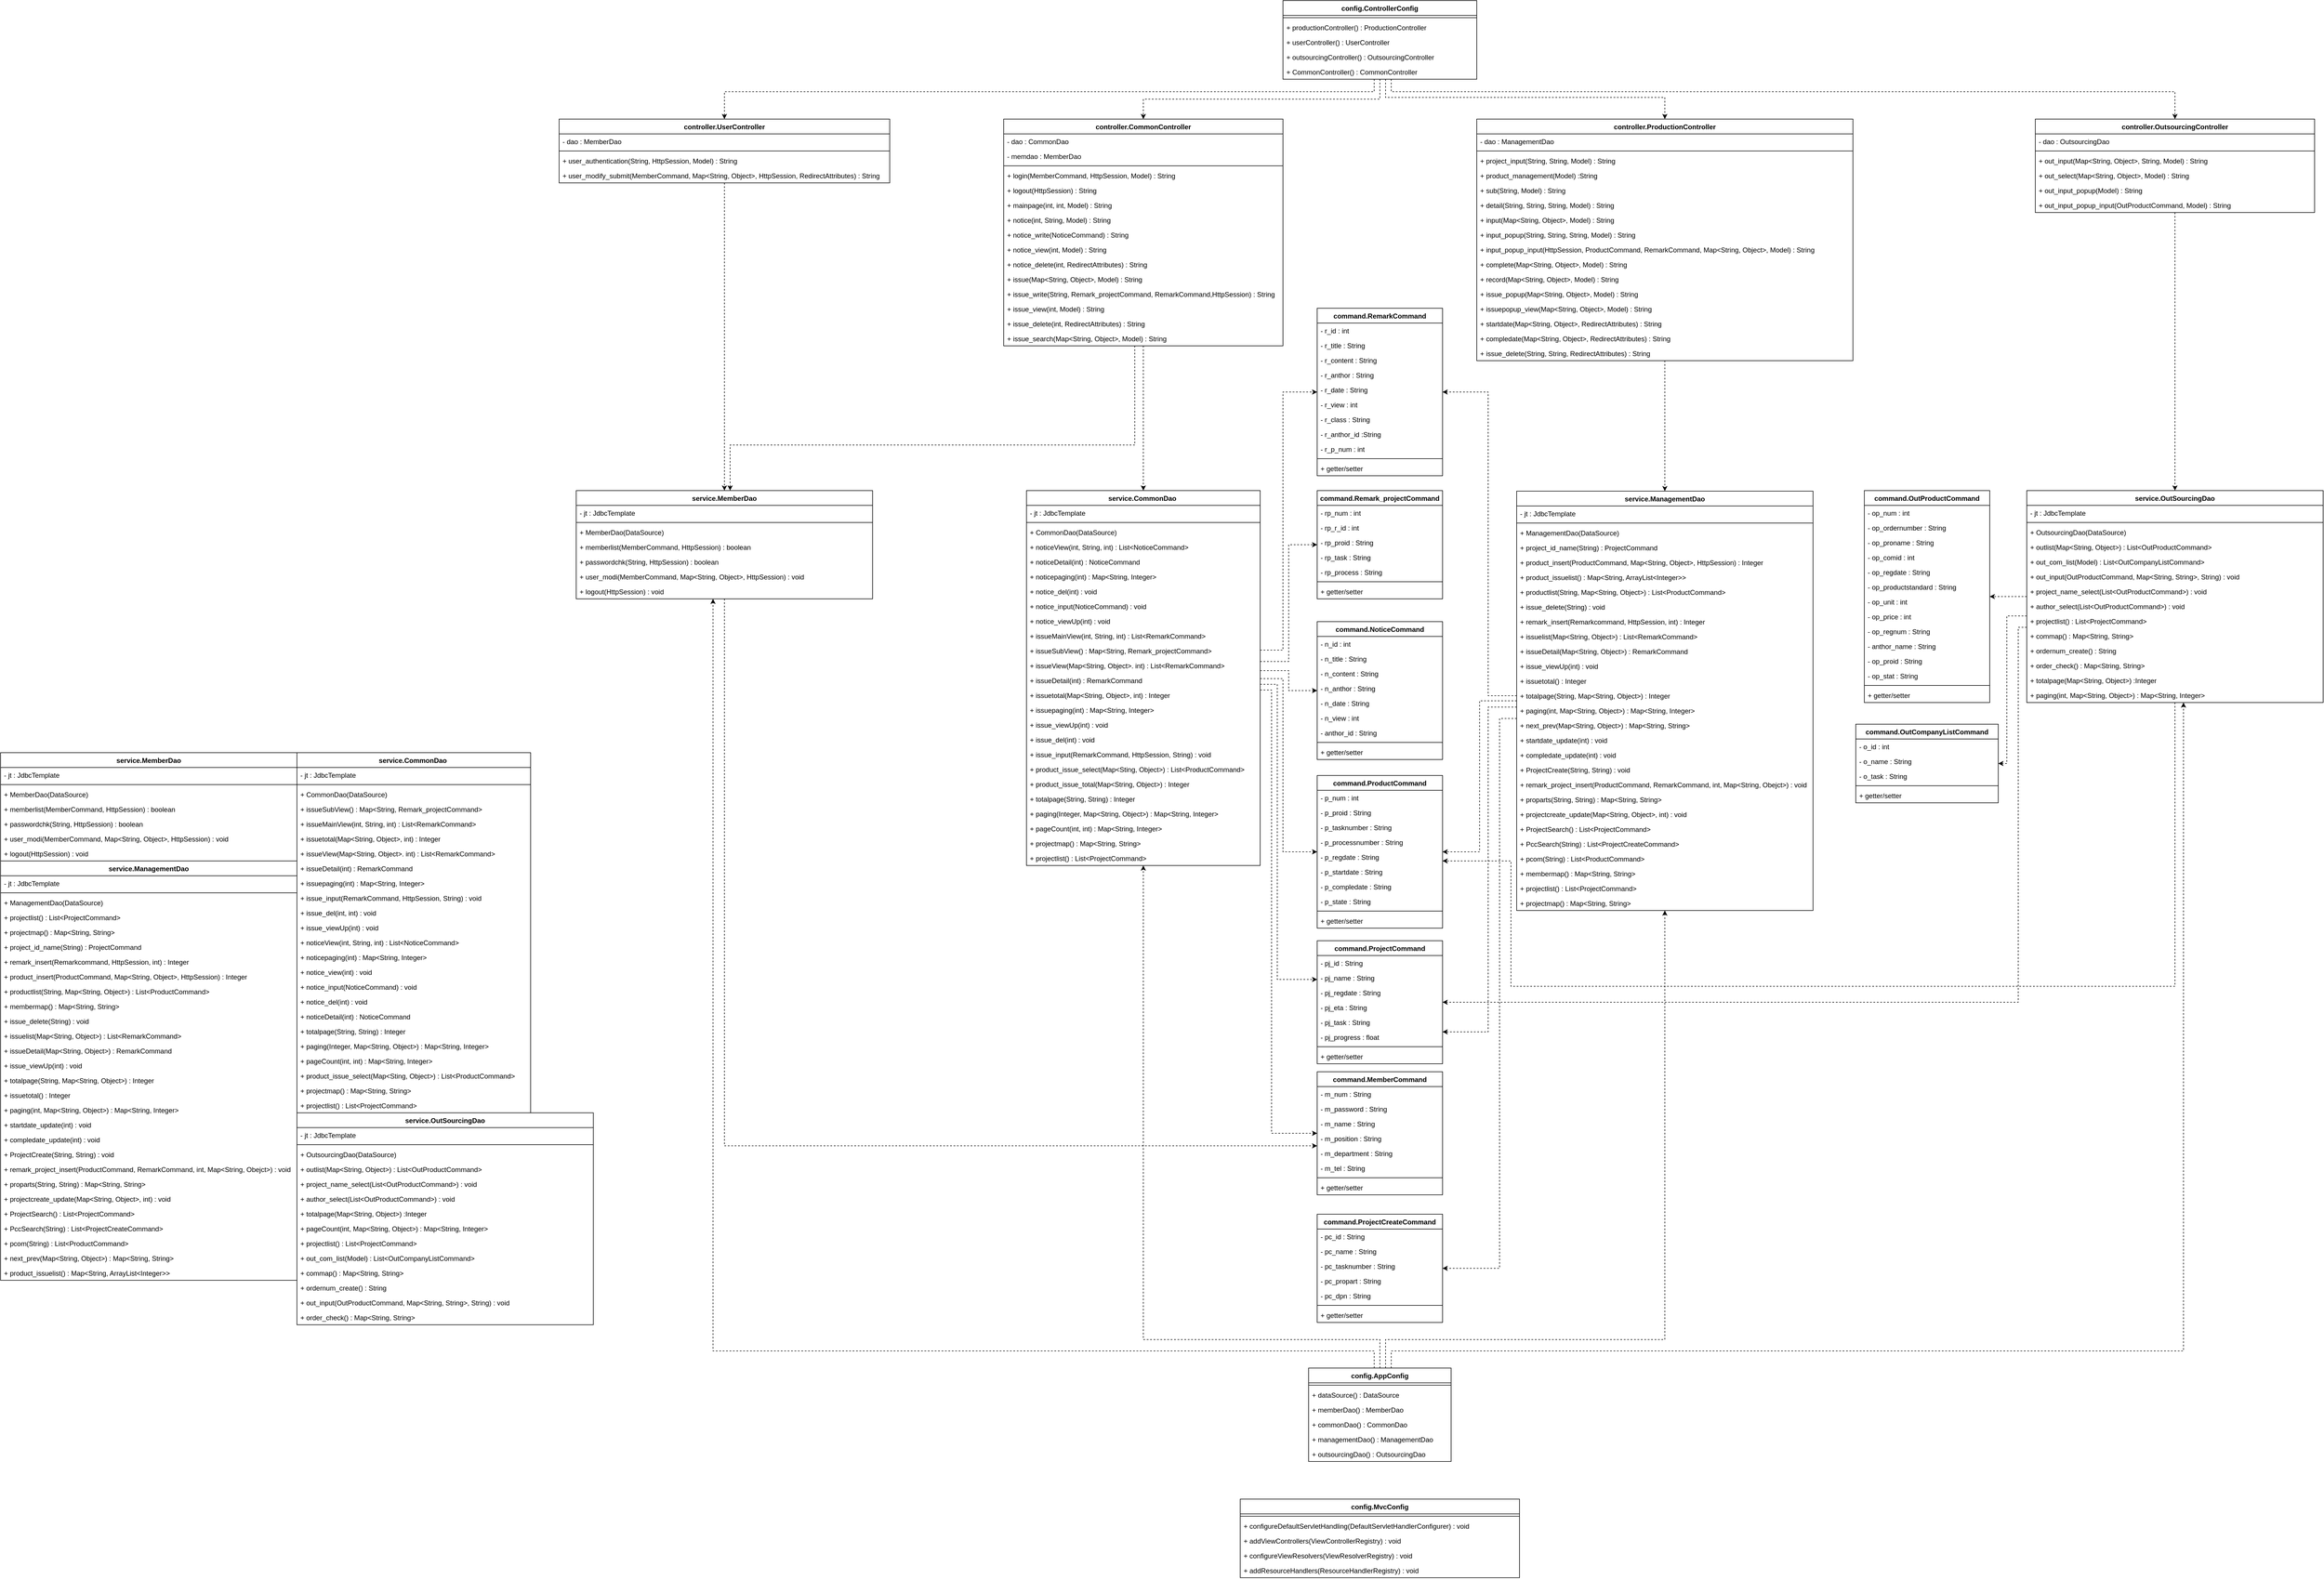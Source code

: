 <mxfile version="20.2.2" type="github">
  <diagram id="amwM7vuxuhEkEWS197J4" name="페이지-1">
    <mxGraphModel dx="3022" dy="1662" grid="1" gridSize="10" guides="1" tooltips="1" connect="1" arrows="1" fold="1" page="1" pageScale="1" pageWidth="827" pageHeight="1169" math="0" shadow="0">
      <root>
        <mxCell id="0" />
        <mxCell id="1" parent="0" />
        <mxCell id="2xltrDt1m4XufCkEdxNc-1" value="command.MemberCommand" style="swimlane;fontStyle=1;align=center;verticalAlign=top;childLayout=stackLayout;horizontal=1;startSize=26;horizontalStack=0;resizeParent=1;resizeParentMax=0;resizeLast=0;collapsible=1;marginBottom=0;" parent="1" vertex="1">
          <mxGeometry x="2710" y="1880" width="220" height="216" as="geometry" />
        </mxCell>
        <mxCell id="2xltrDt1m4XufCkEdxNc-2" value="- m_num : String" style="text;strokeColor=none;fillColor=none;align=left;verticalAlign=top;spacingLeft=4;spacingRight=4;overflow=hidden;rotatable=0;points=[[0,0.5],[1,0.5]];portConstraint=eastwest;" parent="2xltrDt1m4XufCkEdxNc-1" vertex="1">
          <mxGeometry y="26" width="220" height="26" as="geometry" />
        </mxCell>
        <mxCell id="2xltrDt1m4XufCkEdxNc-5" value="- m_password : String" style="text;strokeColor=none;fillColor=none;align=left;verticalAlign=top;spacingLeft=4;spacingRight=4;overflow=hidden;rotatable=0;points=[[0,0.5],[1,0.5]];portConstraint=eastwest;" parent="2xltrDt1m4XufCkEdxNc-1" vertex="1">
          <mxGeometry y="52" width="220" height="26" as="geometry" />
        </mxCell>
        <mxCell id="2xltrDt1m4XufCkEdxNc-6" value="- m_name : String" style="text;strokeColor=none;fillColor=none;align=left;verticalAlign=top;spacingLeft=4;spacingRight=4;overflow=hidden;rotatable=0;points=[[0,0.5],[1,0.5]];portConstraint=eastwest;" parent="2xltrDt1m4XufCkEdxNc-1" vertex="1">
          <mxGeometry y="78" width="220" height="26" as="geometry" />
        </mxCell>
        <mxCell id="2xltrDt1m4XufCkEdxNc-7" value="- m_position : String" style="text;strokeColor=none;fillColor=none;align=left;verticalAlign=top;spacingLeft=4;spacingRight=4;overflow=hidden;rotatable=0;points=[[0,0.5],[1,0.5]];portConstraint=eastwest;" parent="2xltrDt1m4XufCkEdxNc-1" vertex="1">
          <mxGeometry y="104" width="220" height="26" as="geometry" />
        </mxCell>
        <mxCell id="2xltrDt1m4XufCkEdxNc-8" value="- m_department : String" style="text;strokeColor=none;fillColor=none;align=left;verticalAlign=top;spacingLeft=4;spacingRight=4;overflow=hidden;rotatable=0;points=[[0,0.5],[1,0.5]];portConstraint=eastwest;" parent="2xltrDt1m4XufCkEdxNc-1" vertex="1">
          <mxGeometry y="130" width="220" height="26" as="geometry" />
        </mxCell>
        <mxCell id="2xltrDt1m4XufCkEdxNc-9" value="- m_tel : String" style="text;strokeColor=none;fillColor=none;align=left;verticalAlign=top;spacingLeft=4;spacingRight=4;overflow=hidden;rotatable=0;points=[[0,0.5],[1,0.5]];portConstraint=eastwest;" parent="2xltrDt1m4XufCkEdxNc-1" vertex="1">
          <mxGeometry y="156" width="220" height="26" as="geometry" />
        </mxCell>
        <mxCell id="2xltrDt1m4XufCkEdxNc-3" value="" style="line;strokeWidth=1;fillColor=none;align=left;verticalAlign=middle;spacingTop=-1;spacingLeft=3;spacingRight=3;rotatable=0;labelPosition=right;points=[];portConstraint=eastwest;" parent="2xltrDt1m4XufCkEdxNc-1" vertex="1">
          <mxGeometry y="182" width="220" height="8" as="geometry" />
        </mxCell>
        <mxCell id="2xltrDt1m4XufCkEdxNc-90" value="+ getter/setter" style="text;strokeColor=none;fillColor=none;align=left;verticalAlign=top;spacingLeft=4;spacingRight=4;overflow=hidden;rotatable=0;points=[[0,0.5],[1,0.5]];portConstraint=eastwest;" parent="2xltrDt1m4XufCkEdxNc-1" vertex="1">
          <mxGeometry y="190" width="220" height="26" as="geometry" />
        </mxCell>
        <mxCell id="2xltrDt1m4XufCkEdxNc-10" value="command.NoticeCommand" style="swimlane;fontStyle=1;align=center;verticalAlign=top;childLayout=stackLayout;horizontal=1;startSize=26;horizontalStack=0;resizeParent=1;resizeParentMax=0;resizeLast=0;collapsible=1;marginBottom=0;" parent="1" vertex="1">
          <mxGeometry x="2710" y="1090" width="220" height="242" as="geometry" />
        </mxCell>
        <mxCell id="2xltrDt1m4XufCkEdxNc-11" value="- n_id : int" style="text;strokeColor=none;fillColor=none;align=left;verticalAlign=top;spacingLeft=4;spacingRight=4;overflow=hidden;rotatable=0;points=[[0,0.5],[1,0.5]];portConstraint=eastwest;" parent="2xltrDt1m4XufCkEdxNc-10" vertex="1">
          <mxGeometry y="26" width="220" height="26" as="geometry" />
        </mxCell>
        <mxCell id="2xltrDt1m4XufCkEdxNc-12" value="- n_title : String" style="text;strokeColor=none;fillColor=none;align=left;verticalAlign=top;spacingLeft=4;spacingRight=4;overflow=hidden;rotatable=0;points=[[0,0.5],[1,0.5]];portConstraint=eastwest;" parent="2xltrDt1m4XufCkEdxNc-10" vertex="1">
          <mxGeometry y="52" width="220" height="26" as="geometry" />
        </mxCell>
        <mxCell id="2xltrDt1m4XufCkEdxNc-13" value="- n_content : String" style="text;strokeColor=none;fillColor=none;align=left;verticalAlign=top;spacingLeft=4;spacingRight=4;overflow=hidden;rotatable=0;points=[[0,0.5],[1,0.5]];portConstraint=eastwest;" parent="2xltrDt1m4XufCkEdxNc-10" vertex="1">
          <mxGeometry y="78" width="220" height="26" as="geometry" />
        </mxCell>
        <mxCell id="2xltrDt1m4XufCkEdxNc-14" value="- n_anthor : String" style="text;strokeColor=none;fillColor=none;align=left;verticalAlign=top;spacingLeft=4;spacingRight=4;overflow=hidden;rotatable=0;points=[[0,0.5],[1,0.5]];portConstraint=eastwest;" parent="2xltrDt1m4XufCkEdxNc-10" vertex="1">
          <mxGeometry y="104" width="220" height="26" as="geometry" />
        </mxCell>
        <mxCell id="2xltrDt1m4XufCkEdxNc-15" value="- n_date : String" style="text;strokeColor=none;fillColor=none;align=left;verticalAlign=top;spacingLeft=4;spacingRight=4;overflow=hidden;rotatable=0;points=[[0,0.5],[1,0.5]];portConstraint=eastwest;" parent="2xltrDt1m4XufCkEdxNc-10" vertex="1">
          <mxGeometry y="130" width="220" height="26" as="geometry" />
        </mxCell>
        <mxCell id="2xltrDt1m4XufCkEdxNc-16" value="- n_view : int" style="text;strokeColor=none;fillColor=none;align=left;verticalAlign=top;spacingLeft=4;spacingRight=4;overflow=hidden;rotatable=0;points=[[0,0.5],[1,0.5]];portConstraint=eastwest;" parent="2xltrDt1m4XufCkEdxNc-10" vertex="1">
          <mxGeometry y="156" width="220" height="26" as="geometry" />
        </mxCell>
        <mxCell id="2xltrDt1m4XufCkEdxNc-34" value="- anthor_id : String" style="text;strokeColor=none;fillColor=none;align=left;verticalAlign=top;spacingLeft=4;spacingRight=4;overflow=hidden;rotatable=0;points=[[0,0.5],[1,0.5]];portConstraint=eastwest;" parent="2xltrDt1m4XufCkEdxNc-10" vertex="1">
          <mxGeometry y="182" width="220" height="26" as="geometry" />
        </mxCell>
        <mxCell id="2xltrDt1m4XufCkEdxNc-17" value="" style="line;strokeWidth=1;fillColor=none;align=left;verticalAlign=middle;spacingTop=-1;spacingLeft=3;spacingRight=3;rotatable=0;labelPosition=right;points=[];portConstraint=eastwest;" parent="2xltrDt1m4XufCkEdxNc-10" vertex="1">
          <mxGeometry y="208" width="220" height="8" as="geometry" />
        </mxCell>
        <mxCell id="2xltrDt1m4XufCkEdxNc-89" value="+ getter/setter" style="text;strokeColor=none;fillColor=none;align=left;verticalAlign=top;spacingLeft=4;spacingRight=4;overflow=hidden;rotatable=0;points=[[0,0.5],[1,0.5]];portConstraint=eastwest;" parent="2xltrDt1m4XufCkEdxNc-10" vertex="1">
          <mxGeometry y="216" width="220" height="26" as="geometry" />
        </mxCell>
        <mxCell id="2xltrDt1m4XufCkEdxNc-35" value="command.RemarkCommand" style="swimlane;fontStyle=1;align=center;verticalAlign=top;childLayout=stackLayout;horizontal=1;startSize=26;horizontalStack=0;resizeParent=1;resizeParentMax=0;resizeLast=0;collapsible=1;marginBottom=0;" parent="1" vertex="1">
          <mxGeometry x="2710" y="540" width="220" height="294" as="geometry" />
        </mxCell>
        <mxCell id="2xltrDt1m4XufCkEdxNc-36" value="- r_id : int" style="text;strokeColor=none;fillColor=none;align=left;verticalAlign=top;spacingLeft=4;spacingRight=4;overflow=hidden;rotatable=0;points=[[0,0.5],[1,0.5]];portConstraint=eastwest;" parent="2xltrDt1m4XufCkEdxNc-35" vertex="1">
          <mxGeometry y="26" width="220" height="26" as="geometry" />
        </mxCell>
        <mxCell id="2xltrDt1m4XufCkEdxNc-38" value="- r_title : String" style="text;strokeColor=none;fillColor=none;align=left;verticalAlign=top;spacingLeft=4;spacingRight=4;overflow=hidden;rotatable=0;points=[[0,0.5],[1,0.5]];portConstraint=eastwest;" parent="2xltrDt1m4XufCkEdxNc-35" vertex="1">
          <mxGeometry y="52" width="220" height="26" as="geometry" />
        </mxCell>
        <mxCell id="2xltrDt1m4XufCkEdxNc-37" value="- r_content : String" style="text;strokeColor=none;fillColor=none;align=left;verticalAlign=top;spacingLeft=4;spacingRight=4;overflow=hidden;rotatable=0;points=[[0,0.5],[1,0.5]];portConstraint=eastwest;" parent="2xltrDt1m4XufCkEdxNc-35" vertex="1">
          <mxGeometry y="78" width="220" height="26" as="geometry" />
        </mxCell>
        <mxCell id="2xltrDt1m4XufCkEdxNc-39" value="- r_anthor : String" style="text;strokeColor=none;fillColor=none;align=left;verticalAlign=top;spacingLeft=4;spacingRight=4;overflow=hidden;rotatable=0;points=[[0,0.5],[1,0.5]];portConstraint=eastwest;" parent="2xltrDt1m4XufCkEdxNc-35" vertex="1">
          <mxGeometry y="104" width="220" height="26" as="geometry" />
        </mxCell>
        <mxCell id="2xltrDt1m4XufCkEdxNc-40" value="- r_date : String" style="text;strokeColor=none;fillColor=none;align=left;verticalAlign=top;spacingLeft=4;spacingRight=4;overflow=hidden;rotatable=0;points=[[0,0.5],[1,0.5]];portConstraint=eastwest;" parent="2xltrDt1m4XufCkEdxNc-35" vertex="1">
          <mxGeometry y="130" width="220" height="26" as="geometry" />
        </mxCell>
        <mxCell id="2xltrDt1m4XufCkEdxNc-99" value="- r_view : int" style="text;strokeColor=none;fillColor=none;align=left;verticalAlign=top;spacingLeft=4;spacingRight=4;overflow=hidden;rotatable=0;points=[[0,0.5],[1,0.5]];portConstraint=eastwest;" parent="2xltrDt1m4XufCkEdxNc-35" vertex="1">
          <mxGeometry y="156" width="220" height="26" as="geometry" />
        </mxCell>
        <mxCell id="2xltrDt1m4XufCkEdxNc-100" value="- r_class : String" style="text;strokeColor=none;fillColor=none;align=left;verticalAlign=top;spacingLeft=4;spacingRight=4;overflow=hidden;rotatable=0;points=[[0,0.5],[1,0.5]];portConstraint=eastwest;" parent="2xltrDt1m4XufCkEdxNc-35" vertex="1">
          <mxGeometry y="182" width="220" height="26" as="geometry" />
        </mxCell>
        <mxCell id="2xltrDt1m4XufCkEdxNc-101" value="- r_anthor_id :String" style="text;strokeColor=none;fillColor=none;align=left;verticalAlign=top;spacingLeft=4;spacingRight=4;overflow=hidden;rotatable=0;points=[[0,0.5],[1,0.5]];portConstraint=eastwest;" parent="2xltrDt1m4XufCkEdxNc-35" vertex="1">
          <mxGeometry y="208" width="220" height="26" as="geometry" />
        </mxCell>
        <mxCell id="2xltrDt1m4XufCkEdxNc-102" value="- r_p_num : int" style="text;strokeColor=none;fillColor=none;align=left;verticalAlign=top;spacingLeft=4;spacingRight=4;overflow=hidden;rotatable=0;points=[[0,0.5],[1,0.5]];portConstraint=eastwest;" parent="2xltrDt1m4XufCkEdxNc-35" vertex="1">
          <mxGeometry y="234" width="220" height="26" as="geometry" />
        </mxCell>
        <mxCell id="2xltrDt1m4XufCkEdxNc-42" value="" style="line;strokeWidth=1;fillColor=none;align=left;verticalAlign=middle;spacingTop=-1;spacingLeft=3;spacingRight=3;rotatable=0;labelPosition=right;points=[];portConstraint=eastwest;" parent="2xltrDt1m4XufCkEdxNc-35" vertex="1">
          <mxGeometry y="260" width="220" height="8" as="geometry" />
        </mxCell>
        <mxCell id="2xltrDt1m4XufCkEdxNc-88" value="+ getter/setter" style="text;strokeColor=none;fillColor=none;align=left;verticalAlign=top;spacingLeft=4;spacingRight=4;overflow=hidden;rotatable=0;points=[[0,0.5],[1,0.5]];portConstraint=eastwest;" parent="2xltrDt1m4XufCkEdxNc-35" vertex="1">
          <mxGeometry y="268" width="220" height="26" as="geometry" />
        </mxCell>
        <mxCell id="2xltrDt1m4XufCkEdxNc-43" value="command.ProductCommand" style="swimlane;fontStyle=1;align=center;verticalAlign=top;childLayout=stackLayout;horizontal=1;startSize=26;horizontalStack=0;resizeParent=1;resizeParentMax=0;resizeLast=0;collapsible=1;marginBottom=0;" parent="1" vertex="1">
          <mxGeometry x="2710" y="1360" width="220" height="268" as="geometry" />
        </mxCell>
        <mxCell id="2xltrDt1m4XufCkEdxNc-44" value="- p_num : int" style="text;strokeColor=none;fillColor=none;align=left;verticalAlign=top;spacingLeft=4;spacingRight=4;overflow=hidden;rotatable=0;points=[[0,0.5],[1,0.5]];portConstraint=eastwest;" parent="2xltrDt1m4XufCkEdxNc-43" vertex="1">
          <mxGeometry y="26" width="220" height="26" as="geometry" />
        </mxCell>
        <mxCell id="2xltrDt1m4XufCkEdxNc-45" value="- p_proid : String" style="text;strokeColor=none;fillColor=none;align=left;verticalAlign=top;spacingLeft=4;spacingRight=4;overflow=hidden;rotatable=0;points=[[0,0.5],[1,0.5]];portConstraint=eastwest;" parent="2xltrDt1m4XufCkEdxNc-43" vertex="1">
          <mxGeometry y="52" width="220" height="26" as="geometry" />
        </mxCell>
        <mxCell id="2xltrDt1m4XufCkEdxNc-46" value="- p_tasknumber : String" style="text;strokeColor=none;fillColor=none;align=left;verticalAlign=top;spacingLeft=4;spacingRight=4;overflow=hidden;rotatable=0;points=[[0,0.5],[1,0.5]];portConstraint=eastwest;" parent="2xltrDt1m4XufCkEdxNc-43" vertex="1">
          <mxGeometry y="78" width="220" height="26" as="geometry" />
        </mxCell>
        <mxCell id="2xltrDt1m4XufCkEdxNc-47" value="- p_processnumber : String" style="text;strokeColor=none;fillColor=none;align=left;verticalAlign=top;spacingLeft=4;spacingRight=4;overflow=hidden;rotatable=0;points=[[0,0.5],[1,0.5]];portConstraint=eastwest;" parent="2xltrDt1m4XufCkEdxNc-43" vertex="1">
          <mxGeometry y="104" width="220" height="26" as="geometry" />
        </mxCell>
        <mxCell id="2xltrDt1m4XufCkEdxNc-48" value="- p_regdate : String" style="text;strokeColor=none;fillColor=none;align=left;verticalAlign=top;spacingLeft=4;spacingRight=4;overflow=hidden;rotatable=0;points=[[0,0.5],[1,0.5]];portConstraint=eastwest;" parent="2xltrDt1m4XufCkEdxNc-43" vertex="1">
          <mxGeometry y="130" width="220" height="26" as="geometry" />
        </mxCell>
        <mxCell id="2xltrDt1m4XufCkEdxNc-49" value="- p_startdate : String" style="text;strokeColor=none;fillColor=none;align=left;verticalAlign=top;spacingLeft=4;spacingRight=4;overflow=hidden;rotatable=0;points=[[0,0.5],[1,0.5]];portConstraint=eastwest;" parent="2xltrDt1m4XufCkEdxNc-43" vertex="1">
          <mxGeometry y="156" width="220" height="26" as="geometry" />
        </mxCell>
        <mxCell id="2xltrDt1m4XufCkEdxNc-57" value="- p_compledate : String" style="text;strokeColor=none;fillColor=none;align=left;verticalAlign=top;spacingLeft=4;spacingRight=4;overflow=hidden;rotatable=0;points=[[0,0.5],[1,0.5]];portConstraint=eastwest;" parent="2xltrDt1m4XufCkEdxNc-43" vertex="1">
          <mxGeometry y="182" width="220" height="26" as="geometry" />
        </mxCell>
        <mxCell id="2xltrDt1m4XufCkEdxNc-58" value="- p_state : String" style="text;strokeColor=none;fillColor=none;align=left;verticalAlign=top;spacingLeft=4;spacingRight=4;overflow=hidden;rotatable=0;points=[[0,0.5],[1,0.5]];portConstraint=eastwest;" parent="2xltrDt1m4XufCkEdxNc-43" vertex="1">
          <mxGeometry y="208" width="220" height="26" as="geometry" />
        </mxCell>
        <mxCell id="2xltrDt1m4XufCkEdxNc-50" value="" style="line;strokeWidth=1;fillColor=none;align=left;verticalAlign=middle;spacingTop=-1;spacingLeft=3;spacingRight=3;rotatable=0;labelPosition=right;points=[];portConstraint=eastwest;" parent="2xltrDt1m4XufCkEdxNc-43" vertex="1">
          <mxGeometry y="234" width="220" height="8" as="geometry" />
        </mxCell>
        <mxCell id="2xltrDt1m4XufCkEdxNc-87" value="+ getter/setter" style="text;strokeColor=none;fillColor=none;align=left;verticalAlign=top;spacingLeft=4;spacingRight=4;overflow=hidden;rotatable=0;points=[[0,0.5],[1,0.5]];portConstraint=eastwest;" parent="2xltrDt1m4XufCkEdxNc-43" vertex="1">
          <mxGeometry y="242" width="220" height="26" as="geometry" />
        </mxCell>
        <mxCell id="2xltrDt1m4XufCkEdxNc-59" value="command.ProjectCommand" style="swimlane;fontStyle=1;align=center;verticalAlign=top;childLayout=stackLayout;horizontal=1;startSize=26;horizontalStack=0;resizeParent=1;resizeParentMax=0;resizeLast=0;collapsible=1;marginBottom=0;" parent="1" vertex="1">
          <mxGeometry x="2710" y="1650" width="220" height="216" as="geometry" />
        </mxCell>
        <mxCell id="2xltrDt1m4XufCkEdxNc-60" value="- pj_id : String" style="text;strokeColor=none;fillColor=none;align=left;verticalAlign=top;spacingLeft=4;spacingRight=4;overflow=hidden;rotatable=0;points=[[0,0.5],[1,0.5]];portConstraint=eastwest;" parent="2xltrDt1m4XufCkEdxNc-59" vertex="1">
          <mxGeometry y="26" width="220" height="26" as="geometry" />
        </mxCell>
        <mxCell id="2xltrDt1m4XufCkEdxNc-61" value="- pj_name : String" style="text;strokeColor=none;fillColor=none;align=left;verticalAlign=top;spacingLeft=4;spacingRight=4;overflow=hidden;rotatable=0;points=[[0,0.5],[1,0.5]];portConstraint=eastwest;" parent="2xltrDt1m4XufCkEdxNc-59" vertex="1">
          <mxGeometry y="52" width="220" height="26" as="geometry" />
        </mxCell>
        <mxCell id="2xltrDt1m4XufCkEdxNc-62" value="- pj_regdate : String" style="text;strokeColor=none;fillColor=none;align=left;verticalAlign=top;spacingLeft=4;spacingRight=4;overflow=hidden;rotatable=0;points=[[0,0.5],[1,0.5]];portConstraint=eastwest;" parent="2xltrDt1m4XufCkEdxNc-59" vertex="1">
          <mxGeometry y="78" width="220" height="26" as="geometry" />
        </mxCell>
        <mxCell id="2xltrDt1m4XufCkEdxNc-63" value="- pj_eta : String" style="text;strokeColor=none;fillColor=none;align=left;verticalAlign=top;spacingLeft=4;spacingRight=4;overflow=hidden;rotatable=0;points=[[0,0.5],[1,0.5]];portConstraint=eastwest;" parent="2xltrDt1m4XufCkEdxNc-59" vertex="1">
          <mxGeometry y="104" width="220" height="26" as="geometry" />
        </mxCell>
        <mxCell id="2xltrDt1m4XufCkEdxNc-64" value="- pj_task : String" style="text;strokeColor=none;fillColor=none;align=left;verticalAlign=top;spacingLeft=4;spacingRight=4;overflow=hidden;rotatable=0;points=[[0,0.5],[1,0.5]];portConstraint=eastwest;" parent="2xltrDt1m4XufCkEdxNc-59" vertex="1">
          <mxGeometry y="130" width="220" height="26" as="geometry" />
        </mxCell>
        <mxCell id="2xltrDt1m4XufCkEdxNc-65" value="- pj_progress : float" style="text;strokeColor=none;fillColor=none;align=left;verticalAlign=top;spacingLeft=4;spacingRight=4;overflow=hidden;rotatable=0;points=[[0,0.5],[1,0.5]];portConstraint=eastwest;" parent="2xltrDt1m4XufCkEdxNc-59" vertex="1">
          <mxGeometry y="156" width="220" height="26" as="geometry" />
        </mxCell>
        <mxCell id="2xltrDt1m4XufCkEdxNc-66" value="" style="line;strokeWidth=1;fillColor=none;align=left;verticalAlign=middle;spacingTop=-1;spacingLeft=3;spacingRight=3;rotatable=0;labelPosition=right;points=[];portConstraint=eastwest;" parent="2xltrDt1m4XufCkEdxNc-59" vertex="1">
          <mxGeometry y="182" width="220" height="8" as="geometry" />
        </mxCell>
        <mxCell id="2xltrDt1m4XufCkEdxNc-41" value="+ getter/setter" style="text;strokeColor=none;fillColor=none;align=left;verticalAlign=top;spacingLeft=4;spacingRight=4;overflow=hidden;rotatable=0;points=[[0,0.5],[1,0.5]];portConstraint=eastwest;" parent="2xltrDt1m4XufCkEdxNc-59" vertex="1">
          <mxGeometry y="190" width="220" height="26" as="geometry" />
        </mxCell>
        <mxCell id="2xltrDt1m4XufCkEdxNc-67" value="command.ProjectCreateCommand" style="swimlane;fontStyle=1;align=center;verticalAlign=top;childLayout=stackLayout;horizontal=1;startSize=26;horizontalStack=0;resizeParent=1;resizeParentMax=0;resizeLast=0;collapsible=1;marginBottom=0;" parent="1" vertex="1">
          <mxGeometry x="2710" y="2130" width="220" height="190" as="geometry" />
        </mxCell>
        <mxCell id="2xltrDt1m4XufCkEdxNc-68" value="- pc_id : String" style="text;strokeColor=none;fillColor=none;align=left;verticalAlign=top;spacingLeft=4;spacingRight=4;overflow=hidden;rotatable=0;points=[[0,0.5],[1,0.5]];portConstraint=eastwest;" parent="2xltrDt1m4XufCkEdxNc-67" vertex="1">
          <mxGeometry y="26" width="220" height="26" as="geometry" />
        </mxCell>
        <mxCell id="2xltrDt1m4XufCkEdxNc-69" value="- pc_name : String" style="text;strokeColor=none;fillColor=none;align=left;verticalAlign=top;spacingLeft=4;spacingRight=4;overflow=hidden;rotatable=0;points=[[0,0.5],[1,0.5]];portConstraint=eastwest;" parent="2xltrDt1m4XufCkEdxNc-67" vertex="1">
          <mxGeometry y="52" width="220" height="26" as="geometry" />
        </mxCell>
        <mxCell id="2xltrDt1m4XufCkEdxNc-70" value="- pc_tasknumber : String" style="text;strokeColor=none;fillColor=none;align=left;verticalAlign=top;spacingLeft=4;spacingRight=4;overflow=hidden;rotatable=0;points=[[0,0.5],[1,0.5]];portConstraint=eastwest;" parent="2xltrDt1m4XufCkEdxNc-67" vertex="1">
          <mxGeometry y="78" width="220" height="26" as="geometry" />
        </mxCell>
        <mxCell id="2xltrDt1m4XufCkEdxNc-71" value="- pc_propart : String" style="text;strokeColor=none;fillColor=none;align=left;verticalAlign=top;spacingLeft=4;spacingRight=4;overflow=hidden;rotatable=0;points=[[0,0.5],[1,0.5]];portConstraint=eastwest;" parent="2xltrDt1m4XufCkEdxNc-67" vertex="1">
          <mxGeometry y="104" width="220" height="26" as="geometry" />
        </mxCell>
        <mxCell id="2xltrDt1m4XufCkEdxNc-72" value="- pc_dpn : String" style="text;strokeColor=none;fillColor=none;align=left;verticalAlign=top;spacingLeft=4;spacingRight=4;overflow=hidden;rotatable=0;points=[[0,0.5],[1,0.5]];portConstraint=eastwest;" parent="2xltrDt1m4XufCkEdxNc-67" vertex="1">
          <mxGeometry y="130" width="220" height="26" as="geometry" />
        </mxCell>
        <mxCell id="2xltrDt1m4XufCkEdxNc-74" value="" style="line;strokeWidth=1;fillColor=none;align=left;verticalAlign=middle;spacingTop=-1;spacingLeft=3;spacingRight=3;rotatable=0;labelPosition=right;points=[];portConstraint=eastwest;" parent="2xltrDt1m4XufCkEdxNc-67" vertex="1">
          <mxGeometry y="156" width="220" height="8" as="geometry" />
        </mxCell>
        <mxCell id="2xltrDt1m4XufCkEdxNc-83" value="+ getter/setter" style="text;strokeColor=none;fillColor=none;align=left;verticalAlign=top;spacingLeft=4;spacingRight=4;overflow=hidden;rotatable=0;points=[[0,0.5],[1,0.5]];portConstraint=eastwest;" parent="2xltrDt1m4XufCkEdxNc-67" vertex="1">
          <mxGeometry y="164" width="220" height="26" as="geometry" />
        </mxCell>
        <mxCell id="2xltrDt1m4XufCkEdxNc-75" value="command.Remark_projectCommand" style="swimlane;fontStyle=1;align=center;verticalAlign=top;childLayout=stackLayout;horizontal=1;startSize=26;horizontalStack=0;resizeParent=1;resizeParentMax=0;resizeLast=0;collapsible=1;marginBottom=0;" parent="1" vertex="1">
          <mxGeometry x="2710" y="860" width="220" height="190" as="geometry" />
        </mxCell>
        <mxCell id="2xltrDt1m4XufCkEdxNc-76" value="- rp_num : int" style="text;strokeColor=none;fillColor=none;align=left;verticalAlign=top;spacingLeft=4;spacingRight=4;overflow=hidden;rotatable=0;points=[[0,0.5],[1,0.5]];portConstraint=eastwest;" parent="2xltrDt1m4XufCkEdxNc-75" vertex="1">
          <mxGeometry y="26" width="220" height="26" as="geometry" />
        </mxCell>
        <mxCell id="2xltrDt1m4XufCkEdxNc-77" value="- rp_r_id : int" style="text;strokeColor=none;fillColor=none;align=left;verticalAlign=top;spacingLeft=4;spacingRight=4;overflow=hidden;rotatable=0;points=[[0,0.5],[1,0.5]];portConstraint=eastwest;" parent="2xltrDt1m4XufCkEdxNc-75" vertex="1">
          <mxGeometry y="52" width="220" height="26" as="geometry" />
        </mxCell>
        <mxCell id="2xltrDt1m4XufCkEdxNc-78" value="- rp_proid : String" style="text;strokeColor=none;fillColor=none;align=left;verticalAlign=top;spacingLeft=4;spacingRight=4;overflow=hidden;rotatable=0;points=[[0,0.5],[1,0.5]];portConstraint=eastwest;" parent="2xltrDt1m4XufCkEdxNc-75" vertex="1">
          <mxGeometry y="78" width="220" height="26" as="geometry" />
        </mxCell>
        <mxCell id="2xltrDt1m4XufCkEdxNc-79" value="- rp_task : String" style="text;strokeColor=none;fillColor=none;align=left;verticalAlign=top;spacingLeft=4;spacingRight=4;overflow=hidden;rotatable=0;points=[[0,0.5],[1,0.5]];portConstraint=eastwest;" parent="2xltrDt1m4XufCkEdxNc-75" vertex="1">
          <mxGeometry y="104" width="220" height="26" as="geometry" />
        </mxCell>
        <mxCell id="2xltrDt1m4XufCkEdxNc-80" value="- rp_process : String" style="text;strokeColor=none;fillColor=none;align=left;verticalAlign=top;spacingLeft=4;spacingRight=4;overflow=hidden;rotatable=0;points=[[0,0.5],[1,0.5]];portConstraint=eastwest;" parent="2xltrDt1m4XufCkEdxNc-75" vertex="1">
          <mxGeometry y="130" width="220" height="26" as="geometry" />
        </mxCell>
        <mxCell id="2xltrDt1m4XufCkEdxNc-82" value="" style="line;strokeWidth=1;fillColor=none;align=left;verticalAlign=middle;spacingTop=-1;spacingLeft=3;spacingRight=3;rotatable=0;labelPosition=right;points=[];portConstraint=eastwest;" parent="2xltrDt1m4XufCkEdxNc-75" vertex="1">
          <mxGeometry y="156" width="220" height="8" as="geometry" />
        </mxCell>
        <mxCell id="2xltrDt1m4XufCkEdxNc-84" value="+ getter/setter" style="text;strokeColor=none;fillColor=none;align=left;verticalAlign=top;spacingLeft=4;spacingRight=4;overflow=hidden;rotatable=0;points=[[0,0.5],[1,0.5]];portConstraint=eastwest;" parent="2xltrDt1m4XufCkEdxNc-75" vertex="1">
          <mxGeometry y="164" width="220" height="26" as="geometry" />
        </mxCell>
        <mxCell id="WOBfZaSGtx7cR_Pubv87-139" style="edgeStyle=orthogonalEdgeStyle;rounded=0;orthogonalLoop=1;jettySize=auto;html=1;dashed=1;" edge="1" parent="1" source="2xltrDt1m4XufCkEdxNc-103" target="WOBfZaSGtx7cR_Pubv87-16">
          <mxGeometry relative="1" as="geometry">
            <Array as="points">
              <mxPoint x="2830" y="2350" />
              <mxPoint x="3320" y="2350" />
            </Array>
          </mxGeometry>
        </mxCell>
        <mxCell id="WOBfZaSGtx7cR_Pubv87-140" style="edgeStyle=orthogonalEdgeStyle;rounded=0;orthogonalLoop=1;jettySize=auto;html=1;dashed=1;" edge="1" parent="1" source="2xltrDt1m4XufCkEdxNc-103" target="45lU2zyivyouMbH1mWkE-34">
          <mxGeometry relative="1" as="geometry">
            <Array as="points">
              <mxPoint x="2820" y="2350" />
              <mxPoint x="2405" y="2350" />
            </Array>
          </mxGeometry>
        </mxCell>
        <mxCell id="WOBfZaSGtx7cR_Pubv87-141" style="edgeStyle=orthogonalEdgeStyle;rounded=0;orthogonalLoop=1;jettySize=auto;html=1;dashed=1;" edge="1" parent="1" source="2xltrDt1m4XufCkEdxNc-103" target="WOBfZaSGtx7cR_Pubv87-60">
          <mxGeometry relative="1" as="geometry">
            <Array as="points">
              <mxPoint x="2840" y="2370" />
              <mxPoint x="4230" y="2370" />
            </Array>
          </mxGeometry>
        </mxCell>
        <mxCell id="WOBfZaSGtx7cR_Pubv87-142" style="edgeStyle=orthogonalEdgeStyle;rounded=0;orthogonalLoop=1;jettySize=auto;html=1;dashed=1;" edge="1" parent="1" source="2xltrDt1m4XufCkEdxNc-103" target="WOBfZaSGtx7cR_Pubv87-45">
          <mxGeometry relative="1" as="geometry">
            <Array as="points">
              <mxPoint x="2810" y="2370" />
              <mxPoint x="1650" y="2370" />
            </Array>
          </mxGeometry>
        </mxCell>
        <mxCell id="2xltrDt1m4XufCkEdxNc-103" value="config.AppConfig" style="swimlane;fontStyle=1;align=center;verticalAlign=top;childLayout=stackLayout;horizontal=1;startSize=26;horizontalStack=0;resizeParent=1;resizeParentMax=0;resizeLast=0;collapsible=1;marginBottom=0;" parent="1" vertex="1">
          <mxGeometry x="2695" y="2400" width="250" height="164" as="geometry" />
        </mxCell>
        <mxCell id="2xltrDt1m4XufCkEdxNc-107" value="" style="line;strokeWidth=1;fillColor=none;align=left;verticalAlign=middle;spacingTop=-1;spacingLeft=3;spacingRight=3;rotatable=0;labelPosition=right;points=[];portConstraint=eastwest;" parent="2xltrDt1m4XufCkEdxNc-103" vertex="1">
          <mxGeometry y="26" width="250" height="8" as="geometry" />
        </mxCell>
        <mxCell id="2xltrDt1m4XufCkEdxNc-121" value="+ dataSource() : DataSource" style="text;strokeColor=none;fillColor=none;align=left;verticalAlign=top;spacingLeft=4;spacingRight=4;overflow=hidden;rotatable=0;points=[[0,0.5],[1,0.5]];portConstraint=eastwest;" parent="2xltrDt1m4XufCkEdxNc-103" vertex="1">
          <mxGeometry y="34" width="250" height="26" as="geometry" />
        </mxCell>
        <mxCell id="2xltrDt1m4XufCkEdxNc-122" value="+ memberDao() : MemberDao" style="text;strokeColor=none;fillColor=none;align=left;verticalAlign=top;spacingLeft=4;spacingRight=4;overflow=hidden;rotatable=0;points=[[0,0.5],[1,0.5]];portConstraint=eastwest;" parent="2xltrDt1m4XufCkEdxNc-103" vertex="1">
          <mxGeometry y="60" width="250" height="26" as="geometry" />
        </mxCell>
        <mxCell id="2xltrDt1m4XufCkEdxNc-123" value="+ commonDao() : CommonDao" style="text;strokeColor=none;fillColor=none;align=left;verticalAlign=top;spacingLeft=4;spacingRight=4;overflow=hidden;rotatable=0;points=[[0,0.5],[1,0.5]];portConstraint=eastwest;" parent="2xltrDt1m4XufCkEdxNc-103" vertex="1">
          <mxGeometry y="86" width="250" height="26" as="geometry" />
        </mxCell>
        <mxCell id="2xltrDt1m4XufCkEdxNc-124" value="+ managementDao() : ManagementDao" style="text;strokeColor=none;fillColor=none;align=left;verticalAlign=top;spacingLeft=4;spacingRight=4;overflow=hidden;rotatable=0;points=[[0,0.5],[1,0.5]];portConstraint=eastwest;" parent="2xltrDt1m4XufCkEdxNc-103" vertex="1">
          <mxGeometry y="112" width="250" height="26" as="geometry" />
        </mxCell>
        <mxCell id="2xltrDt1m4XufCkEdxNc-108" value="+ outsourcingDao() : OutsourcingDao" style="text;strokeColor=none;fillColor=none;align=left;verticalAlign=top;spacingLeft=4;spacingRight=4;overflow=hidden;rotatable=0;points=[[0,0.5],[1,0.5]];portConstraint=eastwest;" parent="2xltrDt1m4XufCkEdxNc-103" vertex="1">
          <mxGeometry y="138" width="250" height="26" as="geometry" />
        </mxCell>
        <mxCell id="2xltrDt1m4XufCkEdxNc-109" value="config.MvcConfig" style="swimlane;fontStyle=1;align=center;verticalAlign=top;childLayout=stackLayout;horizontal=1;startSize=26;horizontalStack=0;resizeParent=1;resizeParentMax=0;resizeLast=0;collapsible=1;marginBottom=0;" parent="1" vertex="1">
          <mxGeometry x="2575" y="2630" width="490" height="138" as="geometry" />
        </mxCell>
        <mxCell id="2xltrDt1m4XufCkEdxNc-113" value="" style="line;strokeWidth=1;fillColor=none;align=left;verticalAlign=middle;spacingTop=-1;spacingLeft=3;spacingRight=3;rotatable=0;labelPosition=right;points=[];portConstraint=eastwest;" parent="2xltrDt1m4XufCkEdxNc-109" vertex="1">
          <mxGeometry y="26" width="490" height="8" as="geometry" />
        </mxCell>
        <mxCell id="2xltrDt1m4XufCkEdxNc-114" value="+ configureDefaultServletHandling(DefaultServletHandlerConfigurer) : void" style="text;strokeColor=none;fillColor=none;align=left;verticalAlign=top;spacingLeft=4;spacingRight=4;overflow=hidden;rotatable=0;points=[[0,0.5],[1,0.5]];portConstraint=eastwest;" parent="2xltrDt1m4XufCkEdxNc-109" vertex="1">
          <mxGeometry y="34" width="490" height="26" as="geometry" />
        </mxCell>
        <mxCell id="2xltrDt1m4XufCkEdxNc-126" value="+ addViewControllers(ViewControllerRegistry) : void" style="text;strokeColor=none;fillColor=none;align=left;verticalAlign=top;spacingLeft=4;spacingRight=4;overflow=hidden;rotatable=0;points=[[0,0.5],[1,0.5]];portConstraint=eastwest;" parent="2xltrDt1m4XufCkEdxNc-109" vertex="1">
          <mxGeometry y="60" width="490" height="26" as="geometry" />
        </mxCell>
        <mxCell id="2xltrDt1m4XufCkEdxNc-127" value="+ configureViewResolvers(ViewResolverRegistry) : void" style="text;strokeColor=none;fillColor=none;align=left;verticalAlign=top;spacingLeft=4;spacingRight=4;overflow=hidden;rotatable=0;points=[[0,0.5],[1,0.5]];portConstraint=eastwest;" parent="2xltrDt1m4XufCkEdxNc-109" vertex="1">
          <mxGeometry y="86" width="490" height="26" as="geometry" />
        </mxCell>
        <mxCell id="2xltrDt1m4XufCkEdxNc-128" value="+ addResourceHandlers(ResourceHandlerRegistry) : void" style="text;strokeColor=none;fillColor=none;align=left;verticalAlign=top;spacingLeft=4;spacingRight=4;overflow=hidden;rotatable=0;points=[[0,0.5],[1,0.5]];portConstraint=eastwest;" parent="2xltrDt1m4XufCkEdxNc-109" vertex="1">
          <mxGeometry y="112" width="490" height="26" as="geometry" />
        </mxCell>
        <mxCell id="WOBfZaSGtx7cR_Pubv87-95" style="edgeStyle=orthogonalEdgeStyle;rounded=0;orthogonalLoop=1;jettySize=auto;html=1;dashed=1;" edge="1" parent="1" source="2xltrDt1m4XufCkEdxNc-115" target="2xltrDt1m4XufCkEdxNc-129">
          <mxGeometry relative="1" as="geometry" />
        </mxCell>
        <mxCell id="WOBfZaSGtx7cR_Pubv87-96" style="edgeStyle=orthogonalEdgeStyle;rounded=0;orthogonalLoop=1;jettySize=auto;html=1;dashed=1;" edge="1" parent="1" source="2xltrDt1m4XufCkEdxNc-115" target="45lU2zyivyouMbH1mWkE-9">
          <mxGeometry relative="1" as="geometry">
            <Array as="points">
              <mxPoint x="2830" y="170" />
              <mxPoint x="3320" y="170" />
            </Array>
          </mxGeometry>
        </mxCell>
        <mxCell id="WOBfZaSGtx7cR_Pubv87-97" style="edgeStyle=orthogonalEdgeStyle;rounded=0;orthogonalLoop=1;jettySize=auto;html=1;dashed=1;" edge="1" parent="1" source="2xltrDt1m4XufCkEdxNc-115" target="45lU2zyivyouMbH1mWkE-27">
          <mxGeometry relative="1" as="geometry">
            <Array as="points">
              <mxPoint x="2810" y="160" />
              <mxPoint x="1670" y="160" />
            </Array>
          </mxGeometry>
        </mxCell>
        <mxCell id="WOBfZaSGtx7cR_Pubv87-98" style="edgeStyle=orthogonalEdgeStyle;rounded=0;orthogonalLoop=1;jettySize=auto;html=1;dashed=1;" edge="1" parent="1" source="2xltrDt1m4XufCkEdxNc-115" target="45lU2zyivyouMbH1mWkE-1">
          <mxGeometry relative="1" as="geometry">
            <Array as="points">
              <mxPoint x="2840" y="160" />
              <mxPoint x="4215" y="160" />
            </Array>
          </mxGeometry>
        </mxCell>
        <mxCell id="2xltrDt1m4XufCkEdxNc-115" value="config.ControllerConfig" style="swimlane;fontStyle=1;align=center;verticalAlign=top;childLayout=stackLayout;horizontal=1;startSize=26;horizontalStack=0;resizeParent=1;resizeParentMax=0;resizeLast=0;collapsible=1;marginBottom=0;" parent="1" vertex="1">
          <mxGeometry x="2650" width="340" height="138" as="geometry" />
        </mxCell>
        <mxCell id="2xltrDt1m4XufCkEdxNc-119" value="" style="line;strokeWidth=1;fillColor=none;align=left;verticalAlign=middle;spacingTop=-1;spacingLeft=3;spacingRight=3;rotatable=0;labelPosition=right;points=[];portConstraint=eastwest;" parent="2xltrDt1m4XufCkEdxNc-115" vertex="1">
          <mxGeometry y="26" width="340" height="8" as="geometry" />
        </mxCell>
        <mxCell id="2xltrDt1m4XufCkEdxNc-117" value="+ productionController() : ProductionController" style="text;strokeColor=none;fillColor=none;align=left;verticalAlign=top;spacingLeft=4;spacingRight=4;overflow=hidden;rotatable=0;points=[[0,0.5],[1,0.5]];portConstraint=eastwest;" parent="2xltrDt1m4XufCkEdxNc-115" vertex="1">
          <mxGeometry y="34" width="340" height="26" as="geometry" />
        </mxCell>
        <mxCell id="2xltrDt1m4XufCkEdxNc-125" value="+ userController() : UserController" style="text;strokeColor=none;fillColor=none;align=left;verticalAlign=top;spacingLeft=4;spacingRight=4;overflow=hidden;rotatable=0;points=[[0,0.5],[1,0.5]];portConstraint=eastwest;" parent="2xltrDt1m4XufCkEdxNc-115" vertex="1">
          <mxGeometry y="60" width="340" height="26" as="geometry" />
        </mxCell>
        <mxCell id="2xltrDt1m4XufCkEdxNc-118" value="+ outsourcingController() : OutsourcingController" style="text;strokeColor=none;fillColor=none;align=left;verticalAlign=top;spacingLeft=4;spacingRight=4;overflow=hidden;rotatable=0;points=[[0,0.5],[1,0.5]];portConstraint=eastwest;" parent="2xltrDt1m4XufCkEdxNc-115" vertex="1">
          <mxGeometry y="86" width="340" height="26" as="geometry" />
        </mxCell>
        <mxCell id="2xltrDt1m4XufCkEdxNc-116" value="+ CommonController() : CommonController" style="text;strokeColor=none;fillColor=none;align=left;verticalAlign=top;spacingLeft=4;spacingRight=4;overflow=hidden;rotatable=0;points=[[0,0.5],[1,0.5]];portConstraint=eastwest;" parent="2xltrDt1m4XufCkEdxNc-115" vertex="1">
          <mxGeometry y="112" width="340" height="26" as="geometry" />
        </mxCell>
        <mxCell id="WOBfZaSGtx7cR_Pubv87-90" style="edgeStyle=orthogonalEdgeStyle;rounded=0;orthogonalLoop=1;jettySize=auto;html=1;dashed=1;" edge="1" parent="1" source="2xltrDt1m4XufCkEdxNc-129" target="45lU2zyivyouMbH1mWkE-34">
          <mxGeometry relative="1" as="geometry" />
        </mxCell>
        <mxCell id="WOBfZaSGtx7cR_Pubv87-91" style="edgeStyle=orthogonalEdgeStyle;rounded=0;orthogonalLoop=1;jettySize=auto;html=1;dashed=1;" edge="1" parent="1" source="2xltrDt1m4XufCkEdxNc-129" target="WOBfZaSGtx7cR_Pubv87-45">
          <mxGeometry relative="1" as="geometry">
            <Array as="points">
              <mxPoint x="2390" y="780" />
              <mxPoint x="1680" y="780" />
            </Array>
          </mxGeometry>
        </mxCell>
        <mxCell id="2xltrDt1m4XufCkEdxNc-129" value="controller.CommonController" style="swimlane;fontStyle=1;align=center;verticalAlign=top;childLayout=stackLayout;horizontal=1;startSize=26;horizontalStack=0;resizeParent=1;resizeParentMax=0;resizeLast=0;collapsible=1;marginBottom=0;" parent="1" vertex="1">
          <mxGeometry x="2160" y="208" width="490" height="398" as="geometry" />
        </mxCell>
        <mxCell id="2xltrDt1m4XufCkEdxNc-131" value="- dao : CommonDao" style="text;strokeColor=none;fillColor=none;align=left;verticalAlign=top;spacingLeft=4;spacingRight=4;overflow=hidden;rotatable=0;points=[[0,0.5],[1,0.5]];portConstraint=eastwest;" parent="2xltrDt1m4XufCkEdxNc-129" vertex="1">
          <mxGeometry y="26" width="490" height="26" as="geometry" />
        </mxCell>
        <mxCell id="2xltrDt1m4XufCkEdxNc-141" value="- memdao : MemberDao" style="text;strokeColor=none;fillColor=none;align=left;verticalAlign=top;spacingLeft=4;spacingRight=4;overflow=hidden;rotatable=0;points=[[0,0.5],[1,0.5]];portConstraint=eastwest;" parent="2xltrDt1m4XufCkEdxNc-129" vertex="1">
          <mxGeometry y="52" width="490" height="26" as="geometry" />
        </mxCell>
        <mxCell id="2xltrDt1m4XufCkEdxNc-130" value="" style="line;strokeWidth=1;fillColor=none;align=left;verticalAlign=middle;spacingTop=-1;spacingLeft=3;spacingRight=3;rotatable=0;labelPosition=right;points=[];portConstraint=eastwest;" parent="2xltrDt1m4XufCkEdxNc-129" vertex="1">
          <mxGeometry y="78" width="490" height="8" as="geometry" />
        </mxCell>
        <mxCell id="2xltrDt1m4XufCkEdxNc-132" value="+ login(MemberCommand, HttpSession, Model) : String" style="text;strokeColor=none;fillColor=none;align=left;verticalAlign=top;spacingLeft=4;spacingRight=4;overflow=hidden;rotatable=0;points=[[0,0.5],[1,0.5]];portConstraint=eastwest;" parent="2xltrDt1m4XufCkEdxNc-129" vertex="1">
          <mxGeometry y="86" width="490" height="26" as="geometry" />
        </mxCell>
        <mxCell id="2xltrDt1m4XufCkEdxNc-133" value="+ logout(HttpSession) : String" style="text;strokeColor=none;fillColor=none;align=left;verticalAlign=top;spacingLeft=4;spacingRight=4;overflow=hidden;rotatable=0;points=[[0,0.5],[1,0.5]];portConstraint=eastwest;" parent="2xltrDt1m4XufCkEdxNc-129" vertex="1">
          <mxGeometry y="112" width="490" height="26" as="geometry" />
        </mxCell>
        <mxCell id="2xltrDt1m4XufCkEdxNc-134" value="+ mainpage(int, int, Model) : String" style="text;strokeColor=none;fillColor=none;align=left;verticalAlign=top;spacingLeft=4;spacingRight=4;overflow=hidden;rotatable=0;points=[[0,0.5],[1,0.5]];portConstraint=eastwest;" parent="2xltrDt1m4XufCkEdxNc-129" vertex="1">
          <mxGeometry y="138" width="490" height="26" as="geometry" />
        </mxCell>
        <mxCell id="2xltrDt1m4XufCkEdxNc-142" value="+ notice(int, String, Model) : String" style="text;strokeColor=none;fillColor=none;align=left;verticalAlign=top;spacingLeft=4;spacingRight=4;overflow=hidden;rotatable=0;points=[[0,0.5],[1,0.5]];portConstraint=eastwest;" parent="2xltrDt1m4XufCkEdxNc-129" vertex="1">
          <mxGeometry y="164" width="490" height="26" as="geometry" />
        </mxCell>
        <mxCell id="2xltrDt1m4XufCkEdxNc-143" value="+ notice_write(NoticeCommand) : String" style="text;strokeColor=none;fillColor=none;align=left;verticalAlign=top;spacingLeft=4;spacingRight=4;overflow=hidden;rotatable=0;points=[[0,0.5],[1,0.5]];portConstraint=eastwest;" parent="2xltrDt1m4XufCkEdxNc-129" vertex="1">
          <mxGeometry y="190" width="490" height="26" as="geometry" />
        </mxCell>
        <mxCell id="2xltrDt1m4XufCkEdxNc-144" value="+ notice_view(int, Model) : String" style="text;strokeColor=none;fillColor=none;align=left;verticalAlign=top;spacingLeft=4;spacingRight=4;overflow=hidden;rotatable=0;points=[[0,0.5],[1,0.5]];portConstraint=eastwest;" parent="2xltrDt1m4XufCkEdxNc-129" vertex="1">
          <mxGeometry y="216" width="490" height="26" as="geometry" />
        </mxCell>
        <mxCell id="2xltrDt1m4XufCkEdxNc-145" value="+ notice_delete(int, RedirectAttributes) : String" style="text;strokeColor=none;fillColor=none;align=left;verticalAlign=top;spacingLeft=4;spacingRight=4;overflow=hidden;rotatable=0;points=[[0,0.5],[1,0.5]];portConstraint=eastwest;" parent="2xltrDt1m4XufCkEdxNc-129" vertex="1">
          <mxGeometry y="242" width="490" height="26" as="geometry" />
        </mxCell>
        <mxCell id="2xltrDt1m4XufCkEdxNc-146" value="+ issue(Map&lt;String, Object&gt;, Model) : String" style="text;strokeColor=none;fillColor=none;align=left;verticalAlign=top;spacingLeft=4;spacingRight=4;overflow=hidden;rotatable=0;points=[[0,0.5],[1,0.5]];portConstraint=eastwest;" parent="2xltrDt1m4XufCkEdxNc-129" vertex="1">
          <mxGeometry y="268" width="490" height="26" as="geometry" />
        </mxCell>
        <mxCell id="2xltrDt1m4XufCkEdxNc-147" value="+ issue_write(String, Remark_projectCommand, RemarkCommand,HttpSession) : String" style="text;strokeColor=none;fillColor=none;align=left;verticalAlign=top;spacingLeft=4;spacingRight=4;overflow=hidden;rotatable=0;points=[[0,0.5],[1,0.5]];portConstraint=eastwest;" parent="2xltrDt1m4XufCkEdxNc-129" vertex="1">
          <mxGeometry y="294" width="490" height="26" as="geometry" />
        </mxCell>
        <mxCell id="2xltrDt1m4XufCkEdxNc-148" value="+ issue_view(int, Model) : String" style="text;strokeColor=none;fillColor=none;align=left;verticalAlign=top;spacingLeft=4;spacingRight=4;overflow=hidden;rotatable=0;points=[[0,0.5],[1,0.5]];portConstraint=eastwest;" parent="2xltrDt1m4XufCkEdxNc-129" vertex="1">
          <mxGeometry y="320" width="490" height="26" as="geometry" />
        </mxCell>
        <mxCell id="2xltrDt1m4XufCkEdxNc-149" value="+ issue_delete(int, RedirectAttributes) : String" style="text;strokeColor=none;fillColor=none;align=left;verticalAlign=top;spacingLeft=4;spacingRight=4;overflow=hidden;rotatable=0;points=[[0,0.5],[1,0.5]];portConstraint=eastwest;" parent="2xltrDt1m4XufCkEdxNc-129" vertex="1">
          <mxGeometry y="346" width="490" height="26" as="geometry" />
        </mxCell>
        <mxCell id="2xltrDt1m4XufCkEdxNc-150" value="+ issue_search(Map&lt;String, Object&gt;, Model) : String" style="text;strokeColor=none;fillColor=none;align=left;verticalAlign=top;spacingLeft=4;spacingRight=4;overflow=hidden;rotatable=0;points=[[0,0.5],[1,0.5]];portConstraint=eastwest;" parent="2xltrDt1m4XufCkEdxNc-129" vertex="1">
          <mxGeometry y="372" width="490" height="26" as="geometry" />
        </mxCell>
        <mxCell id="WOBfZaSGtx7cR_Pubv87-94" style="edgeStyle=orthogonalEdgeStyle;rounded=0;orthogonalLoop=1;jettySize=auto;html=1;dashed=1;" edge="1" parent="1" source="45lU2zyivyouMbH1mWkE-1" target="WOBfZaSGtx7cR_Pubv87-60">
          <mxGeometry relative="1" as="geometry" />
        </mxCell>
        <mxCell id="45lU2zyivyouMbH1mWkE-1" value="controller.OutsourcingController" style="swimlane;fontStyle=1;align=center;verticalAlign=top;childLayout=stackLayout;horizontal=1;startSize=26;horizontalStack=0;resizeParent=1;resizeParentMax=0;resizeLast=0;collapsible=1;marginBottom=0;" parent="1" vertex="1">
          <mxGeometry x="3970" y="208" width="490" height="164" as="geometry" />
        </mxCell>
        <mxCell id="45lU2zyivyouMbH1mWkE-2" value="- dao : OutsourcingDao" style="text;strokeColor=none;fillColor=none;align=left;verticalAlign=top;spacingLeft=4;spacingRight=4;overflow=hidden;rotatable=0;points=[[0,0.5],[1,0.5]];portConstraint=eastwest;" parent="45lU2zyivyouMbH1mWkE-1" vertex="1">
          <mxGeometry y="26" width="490" height="26" as="geometry" />
        </mxCell>
        <mxCell id="45lU2zyivyouMbH1mWkE-3" value="" style="line;strokeWidth=1;fillColor=none;align=left;verticalAlign=middle;spacingTop=-1;spacingLeft=3;spacingRight=3;rotatable=0;labelPosition=right;points=[];portConstraint=eastwest;" parent="45lU2zyivyouMbH1mWkE-1" vertex="1">
          <mxGeometry y="52" width="490" height="8" as="geometry" />
        </mxCell>
        <mxCell id="45lU2zyivyouMbH1mWkE-4" value="+ out_input(Map&lt;String, Object&gt;, String, Model) : String" style="text;strokeColor=none;fillColor=none;align=left;verticalAlign=top;spacingLeft=4;spacingRight=4;overflow=hidden;rotatable=0;points=[[0,0.5],[1,0.5]];portConstraint=eastwest;" parent="45lU2zyivyouMbH1mWkE-1" vertex="1">
          <mxGeometry y="60" width="490" height="26" as="geometry" />
        </mxCell>
        <mxCell id="45lU2zyivyouMbH1mWkE-5" value="+ out_select(Map&lt;String, Object&gt;, Model) : String" style="text;strokeColor=none;fillColor=none;align=left;verticalAlign=top;spacingLeft=4;spacingRight=4;overflow=hidden;rotatable=0;points=[[0,0.5],[1,0.5]];portConstraint=eastwest;" parent="45lU2zyivyouMbH1mWkE-1" vertex="1">
          <mxGeometry y="86" width="490" height="26" as="geometry" />
        </mxCell>
        <mxCell id="45lU2zyivyouMbH1mWkE-6" value="+ out_input_popup(Model) : String" style="text;strokeColor=none;fillColor=none;align=left;verticalAlign=top;spacingLeft=4;spacingRight=4;overflow=hidden;rotatable=0;points=[[0,0.5],[1,0.5]];portConstraint=eastwest;" parent="45lU2zyivyouMbH1mWkE-1" vertex="1">
          <mxGeometry y="112" width="490" height="26" as="geometry" />
        </mxCell>
        <mxCell id="45lU2zyivyouMbH1mWkE-7" value="+ out_input_popup_input(OutProductCommand, Model) : String" style="text;strokeColor=none;fillColor=none;align=left;verticalAlign=top;spacingLeft=4;spacingRight=4;overflow=hidden;rotatable=0;points=[[0,0.5],[1,0.5]];portConstraint=eastwest;" parent="45lU2zyivyouMbH1mWkE-1" vertex="1">
          <mxGeometry y="138" width="490" height="26" as="geometry" />
        </mxCell>
        <mxCell id="WOBfZaSGtx7cR_Pubv87-93" style="edgeStyle=orthogonalEdgeStyle;rounded=0;orthogonalLoop=1;jettySize=auto;html=1;dashed=1;" edge="1" parent="1" source="45lU2zyivyouMbH1mWkE-9" target="WOBfZaSGtx7cR_Pubv87-16">
          <mxGeometry relative="1" as="geometry" />
        </mxCell>
        <mxCell id="45lU2zyivyouMbH1mWkE-9" value="controller.ProductionController" style="swimlane;fontStyle=1;align=center;verticalAlign=top;childLayout=stackLayout;horizontal=1;startSize=26;horizontalStack=0;resizeParent=1;resizeParentMax=0;resizeLast=0;collapsible=1;marginBottom=0;" parent="1" vertex="1">
          <mxGeometry x="2990" y="208" width="660" height="424" as="geometry" />
        </mxCell>
        <mxCell id="45lU2zyivyouMbH1mWkE-10" value="- dao : ManagementDao" style="text;strokeColor=none;fillColor=none;align=left;verticalAlign=top;spacingLeft=4;spacingRight=4;overflow=hidden;rotatable=0;points=[[0,0.5],[1,0.5]];portConstraint=eastwest;" parent="45lU2zyivyouMbH1mWkE-9" vertex="1">
          <mxGeometry y="26" width="660" height="26" as="geometry" />
        </mxCell>
        <mxCell id="45lU2zyivyouMbH1mWkE-11" value="" style="line;strokeWidth=1;fillColor=none;align=left;verticalAlign=middle;spacingTop=-1;spacingLeft=3;spacingRight=3;rotatable=0;labelPosition=right;points=[];portConstraint=eastwest;" parent="45lU2zyivyouMbH1mWkE-9" vertex="1">
          <mxGeometry y="52" width="660" height="8" as="geometry" />
        </mxCell>
        <mxCell id="45lU2zyivyouMbH1mWkE-12" value="+ project_input(String, String, Model) : String" style="text;strokeColor=none;fillColor=none;align=left;verticalAlign=top;spacingLeft=4;spacingRight=4;overflow=hidden;rotatable=0;points=[[0,0.5],[1,0.5]];portConstraint=eastwest;" parent="45lU2zyivyouMbH1mWkE-9" vertex="1">
          <mxGeometry y="60" width="660" height="26" as="geometry" />
        </mxCell>
        <mxCell id="45lU2zyivyouMbH1mWkE-13" value="+ product_management(Model) :String" style="text;strokeColor=none;fillColor=none;align=left;verticalAlign=top;spacingLeft=4;spacingRight=4;overflow=hidden;rotatable=0;points=[[0,0.5],[1,0.5]];portConstraint=eastwest;" parent="45lU2zyivyouMbH1mWkE-9" vertex="1">
          <mxGeometry y="86" width="660" height="26" as="geometry" />
        </mxCell>
        <mxCell id="45lU2zyivyouMbH1mWkE-14" value="+ sub(String, Model) : String" style="text;strokeColor=none;fillColor=none;align=left;verticalAlign=top;spacingLeft=4;spacingRight=4;overflow=hidden;rotatable=0;points=[[0,0.5],[1,0.5]];portConstraint=eastwest;" parent="45lU2zyivyouMbH1mWkE-9" vertex="1">
          <mxGeometry y="112" width="660" height="26" as="geometry" />
        </mxCell>
        <mxCell id="45lU2zyivyouMbH1mWkE-15" value="+ detail(String, String, String, Model) : String" style="text;strokeColor=none;fillColor=none;align=left;verticalAlign=top;spacingLeft=4;spacingRight=4;overflow=hidden;rotatable=0;points=[[0,0.5],[1,0.5]];portConstraint=eastwest;" parent="45lU2zyivyouMbH1mWkE-9" vertex="1">
          <mxGeometry y="138" width="660" height="26" as="geometry" />
        </mxCell>
        <mxCell id="45lU2zyivyouMbH1mWkE-16" value="+ input(Map&lt;String, Object&gt;, Model) : String" style="text;strokeColor=none;fillColor=none;align=left;verticalAlign=top;spacingLeft=4;spacingRight=4;overflow=hidden;rotatable=0;points=[[0,0.5],[1,0.5]];portConstraint=eastwest;" parent="45lU2zyivyouMbH1mWkE-9" vertex="1">
          <mxGeometry y="164" width="660" height="26" as="geometry" />
        </mxCell>
        <mxCell id="45lU2zyivyouMbH1mWkE-17" value="+ input_popup(String, String, String, Model) : String" style="text;strokeColor=none;fillColor=none;align=left;verticalAlign=top;spacingLeft=4;spacingRight=4;overflow=hidden;rotatable=0;points=[[0,0.5],[1,0.5]];portConstraint=eastwest;" parent="45lU2zyivyouMbH1mWkE-9" vertex="1">
          <mxGeometry y="190" width="660" height="26" as="geometry" />
        </mxCell>
        <mxCell id="45lU2zyivyouMbH1mWkE-18" value="+ input_popup_input(HttpSession, ProductCommand, RemarkCommand, Map&lt;String, Object&gt;, Model) : String" style="text;strokeColor=none;fillColor=none;align=left;verticalAlign=top;spacingLeft=4;spacingRight=4;overflow=hidden;rotatable=0;points=[[0,0.5],[1,0.5]];portConstraint=eastwest;" parent="45lU2zyivyouMbH1mWkE-9" vertex="1">
          <mxGeometry y="216" width="660" height="26" as="geometry" />
        </mxCell>
        <mxCell id="45lU2zyivyouMbH1mWkE-19" value="+ complete(Map&lt;String, Object&gt;, Model) : String" style="text;strokeColor=none;fillColor=none;align=left;verticalAlign=top;spacingLeft=4;spacingRight=4;overflow=hidden;rotatable=0;points=[[0,0.5],[1,0.5]];portConstraint=eastwest;" parent="45lU2zyivyouMbH1mWkE-9" vertex="1">
          <mxGeometry y="242" width="660" height="26" as="geometry" />
        </mxCell>
        <mxCell id="45lU2zyivyouMbH1mWkE-20" value="+ record(Map&lt;String, Object&gt;, Model) : String" style="text;strokeColor=none;fillColor=none;align=left;verticalAlign=top;spacingLeft=4;spacingRight=4;overflow=hidden;rotatable=0;points=[[0,0.5],[1,0.5]];portConstraint=eastwest;" parent="45lU2zyivyouMbH1mWkE-9" vertex="1">
          <mxGeometry y="268" width="660" height="26" as="geometry" />
        </mxCell>
        <mxCell id="45lU2zyivyouMbH1mWkE-22" value="+ issue_popup(Map&lt;String, Object&gt;, Model) : String" style="text;strokeColor=none;fillColor=none;align=left;verticalAlign=top;spacingLeft=4;spacingRight=4;overflow=hidden;rotatable=0;points=[[0,0.5],[1,0.5]];portConstraint=eastwest;" parent="45lU2zyivyouMbH1mWkE-9" vertex="1">
          <mxGeometry y="294" width="660" height="26" as="geometry" />
        </mxCell>
        <mxCell id="45lU2zyivyouMbH1mWkE-26" value="+ issuepopup_view(Map&lt;String, Object&gt;, Model) : String" style="text;strokeColor=none;fillColor=none;align=left;verticalAlign=top;spacingLeft=4;spacingRight=4;overflow=hidden;rotatable=0;points=[[0,0.5],[1,0.5]];portConstraint=eastwest;" parent="45lU2zyivyouMbH1mWkE-9" vertex="1">
          <mxGeometry y="320" width="660" height="26" as="geometry" />
        </mxCell>
        <mxCell id="45lU2zyivyouMbH1mWkE-25" value="+ startdate(Map&lt;String, Object&gt;, RedirectAttributes) : String" style="text;strokeColor=none;fillColor=none;align=left;verticalAlign=top;spacingLeft=4;spacingRight=4;overflow=hidden;rotatable=0;points=[[0,0.5],[1,0.5]];portConstraint=eastwest;" parent="45lU2zyivyouMbH1mWkE-9" vertex="1">
          <mxGeometry y="346" width="660" height="26" as="geometry" />
        </mxCell>
        <mxCell id="45lU2zyivyouMbH1mWkE-24" value="+ compledate(Map&lt;String, Object&gt;, RedirectAttributes) : String" style="text;strokeColor=none;fillColor=none;align=left;verticalAlign=top;spacingLeft=4;spacingRight=4;overflow=hidden;rotatable=0;points=[[0,0.5],[1,0.5]];portConstraint=eastwest;" parent="45lU2zyivyouMbH1mWkE-9" vertex="1">
          <mxGeometry y="372" width="660" height="26" as="geometry" />
        </mxCell>
        <mxCell id="45lU2zyivyouMbH1mWkE-23" value="+ issue_delete(String, String, RedirectAttributes) : String" style="text;strokeColor=none;fillColor=none;align=left;verticalAlign=top;spacingLeft=4;spacingRight=4;overflow=hidden;rotatable=0;points=[[0,0.5],[1,0.5]];portConstraint=eastwest;" parent="45lU2zyivyouMbH1mWkE-9" vertex="1">
          <mxGeometry y="398" width="660" height="26" as="geometry" />
        </mxCell>
        <mxCell id="WOBfZaSGtx7cR_Pubv87-92" style="edgeStyle=orthogonalEdgeStyle;rounded=0;orthogonalLoop=1;jettySize=auto;html=1;dashed=1;" edge="1" parent="1" source="45lU2zyivyouMbH1mWkE-27" target="WOBfZaSGtx7cR_Pubv87-45">
          <mxGeometry relative="1" as="geometry" />
        </mxCell>
        <mxCell id="45lU2zyivyouMbH1mWkE-27" value="controller.UserController" style="swimlane;fontStyle=1;align=center;verticalAlign=top;childLayout=stackLayout;horizontal=1;startSize=26;horizontalStack=0;resizeParent=1;resizeParentMax=0;resizeLast=0;collapsible=1;marginBottom=0;" parent="1" vertex="1">
          <mxGeometry x="1380" y="208" width="580" height="112" as="geometry" />
        </mxCell>
        <mxCell id="45lU2zyivyouMbH1mWkE-28" value="- dao : MemberDao" style="text;strokeColor=none;fillColor=none;align=left;verticalAlign=top;spacingLeft=4;spacingRight=4;overflow=hidden;rotatable=0;points=[[0,0.5],[1,0.5]];portConstraint=eastwest;" parent="45lU2zyivyouMbH1mWkE-27" vertex="1">
          <mxGeometry y="26" width="580" height="26" as="geometry" />
        </mxCell>
        <mxCell id="45lU2zyivyouMbH1mWkE-29" value="" style="line;strokeWidth=1;fillColor=none;align=left;verticalAlign=middle;spacingTop=-1;spacingLeft=3;spacingRight=3;rotatable=0;labelPosition=right;points=[];portConstraint=eastwest;" parent="45lU2zyivyouMbH1mWkE-27" vertex="1">
          <mxGeometry y="52" width="580" height="8" as="geometry" />
        </mxCell>
        <mxCell id="45lU2zyivyouMbH1mWkE-32" value="+ user_authentication(String, HttpSession, Model) : String" style="text;strokeColor=none;fillColor=none;align=left;verticalAlign=top;spacingLeft=4;spacingRight=4;overflow=hidden;rotatable=0;points=[[0,0.5],[1,0.5]];portConstraint=eastwest;" parent="45lU2zyivyouMbH1mWkE-27" vertex="1">
          <mxGeometry y="60" width="580" height="26" as="geometry" />
        </mxCell>
        <mxCell id="45lU2zyivyouMbH1mWkE-33" value="+ user_modify_submit(MemberCommand, Map&lt;String, Object&gt;, HttpSession, RedirectAttributes) : String" style="text;strokeColor=none;fillColor=none;align=left;verticalAlign=top;spacingLeft=4;spacingRight=4;overflow=hidden;rotatable=0;points=[[0,0.5],[1,0.5]];portConstraint=eastwest;" parent="45lU2zyivyouMbH1mWkE-27" vertex="1">
          <mxGeometry y="86" width="580" height="26" as="geometry" />
        </mxCell>
        <mxCell id="WOBfZaSGtx7cR_Pubv87-86" style="edgeStyle=orthogonalEdgeStyle;rounded=0;orthogonalLoop=1;jettySize=auto;html=1;dashed=1;" edge="1" parent="1" source="45lU2zyivyouMbH1mWkE-34" target="2xltrDt1m4XufCkEdxNc-75">
          <mxGeometry relative="1" as="geometry">
            <Array as="points">
              <mxPoint x="2660" y="1160" />
              <mxPoint x="2660" y="955" />
            </Array>
          </mxGeometry>
        </mxCell>
        <mxCell id="WOBfZaSGtx7cR_Pubv87-89" style="edgeStyle=orthogonalEdgeStyle;rounded=0;orthogonalLoop=1;jettySize=auto;html=1;dashed=1;" edge="1" parent="1" source="45lU2zyivyouMbH1mWkE-34" target="2xltrDt1m4XufCkEdxNc-10">
          <mxGeometry relative="1" as="geometry">
            <Array as="points">
              <mxPoint x="2660" y="1176" />
              <mxPoint x="2660" y="1211" />
            </Array>
          </mxGeometry>
        </mxCell>
        <mxCell id="WOBfZaSGtx7cR_Pubv87-100" style="edgeStyle=orthogonalEdgeStyle;rounded=0;orthogonalLoop=1;jettySize=auto;html=1;dashed=1;" edge="1" parent="1" source="45lU2zyivyouMbH1mWkE-34" target="2xltrDt1m4XufCkEdxNc-35">
          <mxGeometry relative="1" as="geometry">
            <Array as="points">
              <mxPoint x="2650" y="1140" />
              <mxPoint x="2650" y="687" />
            </Array>
          </mxGeometry>
        </mxCell>
        <mxCell id="WOBfZaSGtx7cR_Pubv87-104" style="edgeStyle=orthogonalEdgeStyle;rounded=0;orthogonalLoop=1;jettySize=auto;html=1;dashed=1;" edge="1" parent="1" source="45lU2zyivyouMbH1mWkE-34" target="2xltrDt1m4XufCkEdxNc-59">
          <mxGeometry relative="1" as="geometry">
            <Array as="points">
              <mxPoint x="2640" y="1200" />
              <mxPoint x="2640" y="1718" />
            </Array>
          </mxGeometry>
        </mxCell>
        <mxCell id="WOBfZaSGtx7cR_Pubv87-105" style="edgeStyle=orthogonalEdgeStyle;rounded=0;orthogonalLoop=1;jettySize=auto;html=1;dashed=1;" edge="1" parent="1" source="45lU2zyivyouMbH1mWkE-34" target="2xltrDt1m4XufCkEdxNc-43">
          <mxGeometry relative="1" as="geometry">
            <Array as="points">
              <mxPoint x="2650" y="1190" />
              <mxPoint x="2650" y="1494" />
            </Array>
          </mxGeometry>
        </mxCell>
        <mxCell id="WOBfZaSGtx7cR_Pubv87-106" style="edgeStyle=orthogonalEdgeStyle;rounded=0;orthogonalLoop=1;jettySize=auto;html=1;dashed=1;" edge="1" parent="1" source="45lU2zyivyouMbH1mWkE-34" target="2xltrDt1m4XufCkEdxNc-1">
          <mxGeometry relative="1" as="geometry">
            <Array as="points">
              <mxPoint x="2630" y="1210" />
              <mxPoint x="2630" y="1988" />
            </Array>
          </mxGeometry>
        </mxCell>
        <mxCell id="45lU2zyivyouMbH1mWkE-34" value="service.CommonDao " style="swimlane;fontStyle=1;align=center;verticalAlign=top;childLayout=stackLayout;horizontal=1;startSize=26;horizontalStack=0;resizeParent=1;resizeParentMax=0;resizeLast=0;collapsible=1;marginBottom=0;" parent="1" vertex="1">
          <mxGeometry x="2200" y="860" width="410" height="658" as="geometry" />
        </mxCell>
        <mxCell id="45lU2zyivyouMbH1mWkE-35" value="- jt : JdbcTemplate" style="text;strokeColor=none;fillColor=none;align=left;verticalAlign=top;spacingLeft=4;spacingRight=4;overflow=hidden;rotatable=0;points=[[0,0.5],[1,0.5]];portConstraint=eastwest;" parent="45lU2zyivyouMbH1mWkE-34" vertex="1">
          <mxGeometry y="26" width="410" height="26" as="geometry" />
        </mxCell>
        <mxCell id="45lU2zyivyouMbH1mWkE-36" value="" style="line;strokeWidth=1;fillColor=none;align=left;verticalAlign=middle;spacingTop=-1;spacingLeft=3;spacingRight=3;rotatable=0;labelPosition=right;points=[];portConstraint=eastwest;" parent="45lU2zyivyouMbH1mWkE-34" vertex="1">
          <mxGeometry y="52" width="410" height="8" as="geometry" />
        </mxCell>
        <mxCell id="45lU2zyivyouMbH1mWkE-37" value="+ CommonDao(DataSource)" style="text;strokeColor=none;fillColor=none;align=left;verticalAlign=top;spacingLeft=4;spacingRight=4;overflow=hidden;rotatable=0;points=[[0,0.5],[1,0.5]];portConstraint=eastwest;" parent="45lU2zyivyouMbH1mWkE-34" vertex="1">
          <mxGeometry y="60" width="410" height="26" as="geometry" />
        </mxCell>
        <mxCell id="45lU2zyivyouMbH1mWkE-52" value="+ noticeView(int, String, int) : List&lt;NoticeCommand&gt;" style="text;strokeColor=none;fillColor=none;align=left;verticalAlign=top;spacingLeft=4;spacingRight=4;overflow=hidden;rotatable=0;points=[[0,0.5],[1,0.5]];portConstraint=eastwest;" parent="45lU2zyivyouMbH1mWkE-34" vertex="1">
          <mxGeometry y="86" width="410" height="26" as="geometry" />
        </mxCell>
        <mxCell id="45lU2zyivyouMbH1mWkE-48" value="+ noticeDetail(int) : NoticeCommand" style="text;strokeColor=none;fillColor=none;align=left;verticalAlign=top;spacingLeft=4;spacingRight=4;overflow=hidden;rotatable=0;points=[[0,0.5],[1,0.5]];portConstraint=eastwest;" parent="45lU2zyivyouMbH1mWkE-34" vertex="1">
          <mxGeometry y="112" width="410" height="26" as="geometry" />
        </mxCell>
        <mxCell id="45lU2zyivyouMbH1mWkE-46" value="+ noticepaging(int) : Map&lt;String, Integer&gt;" style="text;strokeColor=none;fillColor=none;align=left;verticalAlign=top;spacingLeft=4;spacingRight=4;overflow=hidden;rotatable=0;points=[[0,0.5],[1,0.5]];portConstraint=eastwest;" parent="45lU2zyivyouMbH1mWkE-34" vertex="1">
          <mxGeometry y="138" width="410" height="26" as="geometry" />
        </mxCell>
        <mxCell id="45lU2zyivyouMbH1mWkE-44" value="+ notice_del(int) : void" style="text;strokeColor=none;fillColor=none;align=left;verticalAlign=top;spacingLeft=4;spacingRight=4;overflow=hidden;rotatable=0;points=[[0,0.5],[1,0.5]];portConstraint=eastwest;" parent="45lU2zyivyouMbH1mWkE-34" vertex="1">
          <mxGeometry y="164" width="410" height="26" as="geometry" />
        </mxCell>
        <mxCell id="45lU2zyivyouMbH1mWkE-43" value="+ notice_input(NoticeCommand) : void" style="text;strokeColor=none;fillColor=none;align=left;verticalAlign=top;spacingLeft=4;spacingRight=4;overflow=hidden;rotatable=0;points=[[0,0.5],[1,0.5]];portConstraint=eastwest;" parent="45lU2zyivyouMbH1mWkE-34" vertex="1">
          <mxGeometry y="190" width="410" height="26" as="geometry" />
        </mxCell>
        <mxCell id="45lU2zyivyouMbH1mWkE-45" value="+ notice_viewUp(int) : void" style="text;strokeColor=none;fillColor=none;align=left;verticalAlign=top;spacingLeft=4;spacingRight=4;overflow=hidden;rotatable=0;points=[[0,0.5],[1,0.5]];portConstraint=eastwest;" parent="45lU2zyivyouMbH1mWkE-34" vertex="1">
          <mxGeometry y="216" width="410" height="26" as="geometry" />
        </mxCell>
        <mxCell id="45lU2zyivyouMbH1mWkE-50" value="+ issueMainView(int, String, int) : List&lt;RemarkCommand&gt;" style="text;strokeColor=none;fillColor=none;align=left;verticalAlign=top;spacingLeft=4;spacingRight=4;overflow=hidden;rotatable=0;points=[[0,0.5],[1,0.5]];portConstraint=eastwest;" parent="45lU2zyivyouMbH1mWkE-34" vertex="1">
          <mxGeometry y="242" width="410" height="26" as="geometry" />
        </mxCell>
        <mxCell id="45lU2zyivyouMbH1mWkE-51" value="+ issueSubView() : Map&lt;String, Remark_projectCommand&gt;" style="text;strokeColor=none;fillColor=none;align=left;verticalAlign=top;spacingLeft=4;spacingRight=4;overflow=hidden;rotatable=0;points=[[0,0.5],[1,0.5]];portConstraint=eastwest;" parent="45lU2zyivyouMbH1mWkE-34" vertex="1">
          <mxGeometry y="268" width="410" height="26" as="geometry" />
        </mxCell>
        <mxCell id="WOBfZaSGtx7cR_Pubv87-2" value="+ issueView(Map&lt;String, Object&gt;. int) : List&lt;RemarkCommand&gt;" style="text;strokeColor=none;fillColor=none;align=left;verticalAlign=top;spacingLeft=4;spacingRight=4;overflow=hidden;rotatable=0;points=[[0,0.5],[1,0.5]];portConstraint=eastwest;" vertex="1" parent="45lU2zyivyouMbH1mWkE-34">
          <mxGeometry y="294" width="410" height="26" as="geometry" />
        </mxCell>
        <mxCell id="45lU2zyivyouMbH1mWkE-42" value="+ issueDetail(int) : RemarkCommand" style="text;strokeColor=none;fillColor=none;align=left;verticalAlign=top;spacingLeft=4;spacingRight=4;overflow=hidden;rotatable=0;points=[[0,0.5],[1,0.5]];portConstraint=eastwest;" parent="45lU2zyivyouMbH1mWkE-34" vertex="1">
          <mxGeometry y="320" width="410" height="26" as="geometry" />
        </mxCell>
        <mxCell id="WOBfZaSGtx7cR_Pubv87-1" value="+ issuetotal(Map&lt;String, Object&gt;, int) : Integer" style="text;strokeColor=none;fillColor=none;align=left;verticalAlign=top;spacingLeft=4;spacingRight=4;overflow=hidden;rotatable=0;points=[[0,0.5],[1,0.5]];portConstraint=eastwest;" vertex="1" parent="45lU2zyivyouMbH1mWkE-34">
          <mxGeometry y="346" width="410" height="26" as="geometry" />
        </mxCell>
        <mxCell id="WOBfZaSGtx7cR_Pubv87-4" value="+ issuepaging(int) : Map&lt;String, Integer&gt;" style="text;strokeColor=none;fillColor=none;align=left;verticalAlign=top;spacingLeft=4;spacingRight=4;overflow=hidden;rotatable=0;points=[[0,0.5],[1,0.5]];portConstraint=eastwest;" vertex="1" parent="45lU2zyivyouMbH1mWkE-34">
          <mxGeometry y="372" width="410" height="26" as="geometry" />
        </mxCell>
        <mxCell id="WOBfZaSGtx7cR_Pubv87-5" value="+ issue_viewUp(int) : void" style="text;strokeColor=none;fillColor=none;align=left;verticalAlign=top;spacingLeft=4;spacingRight=4;overflow=hidden;rotatable=0;points=[[0,0.5],[1,0.5]];portConstraint=eastwest;" vertex="1" parent="45lU2zyivyouMbH1mWkE-34">
          <mxGeometry y="398" width="410" height="26" as="geometry" />
        </mxCell>
        <mxCell id="WOBfZaSGtx7cR_Pubv87-6" value="+ issue_del(int) : void" style="text;strokeColor=none;fillColor=none;align=left;verticalAlign=top;spacingLeft=4;spacingRight=4;overflow=hidden;rotatable=0;points=[[0,0.5],[1,0.5]];portConstraint=eastwest;" vertex="1" parent="45lU2zyivyouMbH1mWkE-34">
          <mxGeometry y="424" width="410" height="26" as="geometry" />
        </mxCell>
        <mxCell id="WOBfZaSGtx7cR_Pubv87-8" value="+ issue_input(RemarkCommand, HttpSession, String) : void" style="text;strokeColor=none;fillColor=none;align=left;verticalAlign=top;spacingLeft=4;spacingRight=4;overflow=hidden;rotatable=0;points=[[0,0.5],[1,0.5]];portConstraint=eastwest;" vertex="1" parent="45lU2zyivyouMbH1mWkE-34">
          <mxGeometry y="450" width="410" height="26" as="geometry" />
        </mxCell>
        <mxCell id="WOBfZaSGtx7cR_Pubv87-222" value="+ product_issue_select(Map&lt;Sting, Object&gt;) : List&lt;ProductCommand&gt;" style="text;strokeColor=none;fillColor=none;align=left;verticalAlign=top;spacingLeft=4;spacingRight=4;overflow=hidden;rotatable=0;points=[[0,0.5],[1,0.5]];portConstraint=eastwest;" vertex="1" parent="45lU2zyivyouMbH1mWkE-34">
          <mxGeometry y="476" width="410" height="26" as="geometry" />
        </mxCell>
        <mxCell id="WOBfZaSGtx7cR_Pubv87-7" value="+ product_issue_total(Map&lt;String, Object&gt;) : Integer" style="text;strokeColor=none;fillColor=none;align=left;verticalAlign=top;spacingLeft=4;spacingRight=4;overflow=hidden;rotatable=0;points=[[0,0.5],[1,0.5]];portConstraint=eastwest;" vertex="1" parent="45lU2zyivyouMbH1mWkE-34">
          <mxGeometry y="502" width="410" height="26" as="geometry" />
        </mxCell>
        <mxCell id="45lU2zyivyouMbH1mWkE-49" value="+ totalpage(String, String) : Integer" style="text;strokeColor=none;fillColor=none;align=left;verticalAlign=top;spacingLeft=4;spacingRight=4;overflow=hidden;rotatable=0;points=[[0,0.5],[1,0.5]];portConstraint=eastwest;" parent="45lU2zyivyouMbH1mWkE-34" vertex="1">
          <mxGeometry y="528" width="410" height="26" as="geometry" />
        </mxCell>
        <mxCell id="45lU2zyivyouMbH1mWkE-47" value="+ paging(Integer, Map&lt;String, Object&gt;) : Map&lt;String, Integer&gt;" style="text;strokeColor=none;fillColor=none;align=left;verticalAlign=top;spacingLeft=4;spacingRight=4;overflow=hidden;rotatable=0;points=[[0,0.5],[1,0.5]];portConstraint=eastwest;" parent="45lU2zyivyouMbH1mWkE-34" vertex="1">
          <mxGeometry y="554" width="410" height="26" as="geometry" />
        </mxCell>
        <mxCell id="WOBfZaSGtx7cR_Pubv87-3" value="+ pageCount(int, int) : Map&lt;String, Integer&gt;" style="text;strokeColor=none;fillColor=none;align=left;verticalAlign=top;spacingLeft=4;spacingRight=4;overflow=hidden;rotatable=0;points=[[0,0.5],[1,0.5]];portConstraint=eastwest;" vertex="1" parent="45lU2zyivyouMbH1mWkE-34">
          <mxGeometry y="580" width="410" height="26" as="geometry" />
        </mxCell>
        <mxCell id="WOBfZaSGtx7cR_Pubv87-15" value="+ projectmap() : Map&lt;String, String&gt;" style="text;strokeColor=none;fillColor=none;align=left;verticalAlign=top;spacingLeft=4;spacingRight=4;overflow=hidden;rotatable=0;points=[[0,0.5],[1,0.5]];portConstraint=eastwest;" vertex="1" parent="45lU2zyivyouMbH1mWkE-34">
          <mxGeometry y="606" width="410" height="26" as="geometry" />
        </mxCell>
        <mxCell id="WOBfZaSGtx7cR_Pubv87-14" value="+ projectlist() : List&lt;ProjectCommand&gt;" style="text;strokeColor=none;fillColor=none;align=left;verticalAlign=top;spacingLeft=4;spacingRight=4;overflow=hidden;rotatable=0;points=[[0,0.5],[1,0.5]];portConstraint=eastwest;" vertex="1" parent="45lU2zyivyouMbH1mWkE-34">
          <mxGeometry y="632" width="410" height="26" as="geometry" />
        </mxCell>
        <mxCell id="WOBfZaSGtx7cR_Pubv87-107" style="edgeStyle=orthogonalEdgeStyle;rounded=0;orthogonalLoop=1;jettySize=auto;html=1;dashed=1;" edge="1" parent="1" source="WOBfZaSGtx7cR_Pubv87-16" target="2xltrDt1m4XufCkEdxNc-59">
          <mxGeometry relative="1" as="geometry">
            <Array as="points">
              <mxPoint x="3010" y="1240" />
              <mxPoint x="3010" y="1810" />
            </Array>
          </mxGeometry>
        </mxCell>
        <mxCell id="WOBfZaSGtx7cR_Pubv87-109" style="edgeStyle=orthogonalEdgeStyle;rounded=0;orthogonalLoop=1;jettySize=auto;html=1;dashed=1;" edge="1" parent="1" source="WOBfZaSGtx7cR_Pubv87-16" target="2xltrDt1m4XufCkEdxNc-35">
          <mxGeometry relative="1" as="geometry">
            <Array as="points">
              <mxPoint x="3010" y="1220" />
              <mxPoint x="3010" y="687" />
            </Array>
          </mxGeometry>
        </mxCell>
        <mxCell id="WOBfZaSGtx7cR_Pubv87-111" style="edgeStyle=orthogonalEdgeStyle;rounded=0;orthogonalLoop=1;jettySize=auto;html=1;dashed=1;" edge="1" parent="1" source="WOBfZaSGtx7cR_Pubv87-16" target="2xltrDt1m4XufCkEdxNc-43">
          <mxGeometry relative="1" as="geometry" />
        </mxCell>
        <mxCell id="WOBfZaSGtx7cR_Pubv87-112" style="edgeStyle=orthogonalEdgeStyle;rounded=0;orthogonalLoop=1;jettySize=auto;html=1;dashed=1;" edge="1" parent="1" source="WOBfZaSGtx7cR_Pubv87-16" target="2xltrDt1m4XufCkEdxNc-67">
          <mxGeometry relative="1" as="geometry">
            <Array as="points">
              <mxPoint x="3030" y="1260" />
              <mxPoint x="3030" y="2225" />
            </Array>
          </mxGeometry>
        </mxCell>
        <mxCell id="WOBfZaSGtx7cR_Pubv87-16" value="service.ManagementDao" style="swimlane;fontStyle=1;align=center;verticalAlign=top;childLayout=stackLayout;horizontal=1;startSize=26;horizontalStack=0;resizeParent=1;resizeParentMax=0;resizeLast=0;collapsible=1;marginBottom=0;" vertex="1" parent="1">
          <mxGeometry x="3060" y="861" width="520" height="736" as="geometry" />
        </mxCell>
        <mxCell id="WOBfZaSGtx7cR_Pubv87-17" value="- jt : JdbcTemplate" style="text;strokeColor=none;fillColor=none;align=left;verticalAlign=top;spacingLeft=4;spacingRight=4;overflow=hidden;rotatable=0;points=[[0,0.5],[1,0.5]];portConstraint=eastwest;" vertex="1" parent="WOBfZaSGtx7cR_Pubv87-16">
          <mxGeometry y="26" width="520" height="26" as="geometry" />
        </mxCell>
        <mxCell id="WOBfZaSGtx7cR_Pubv87-18" value="" style="line;strokeWidth=1;fillColor=none;align=left;verticalAlign=middle;spacingTop=-1;spacingLeft=3;spacingRight=3;rotatable=0;labelPosition=right;points=[];portConstraint=eastwest;" vertex="1" parent="WOBfZaSGtx7cR_Pubv87-16">
          <mxGeometry y="52" width="520" height="8" as="geometry" />
        </mxCell>
        <mxCell id="WOBfZaSGtx7cR_Pubv87-19" value="+ ManagementDao(DataSource)" style="text;strokeColor=none;fillColor=none;align=left;verticalAlign=top;spacingLeft=4;spacingRight=4;overflow=hidden;rotatable=0;points=[[0,0.5],[1,0.5]];portConstraint=eastwest;" vertex="1" parent="WOBfZaSGtx7cR_Pubv87-16">
          <mxGeometry y="60" width="520" height="26" as="geometry" />
        </mxCell>
        <mxCell id="WOBfZaSGtx7cR_Pubv87-22" value="+ project_id_name(String) : ProjectCommand" style="text;strokeColor=none;fillColor=none;align=left;verticalAlign=top;spacingLeft=4;spacingRight=4;overflow=hidden;rotatable=0;points=[[0,0.5],[1,0.5]];portConstraint=eastwest;" vertex="1" parent="WOBfZaSGtx7cR_Pubv87-16">
          <mxGeometry y="86" width="520" height="26" as="geometry" />
        </mxCell>
        <mxCell id="WOBfZaSGtx7cR_Pubv87-34" value="+ product_insert(ProductCommand, Map&lt;String, Object&gt;, HttpSession) : Integer" style="text;strokeColor=none;fillColor=none;align=left;verticalAlign=top;spacingLeft=4;spacingRight=4;overflow=hidden;rotatable=0;points=[[0,0.5],[1,0.5]];portConstraint=eastwest;" vertex="1" parent="WOBfZaSGtx7cR_Pubv87-16">
          <mxGeometry y="112" width="520" height="26" as="geometry" />
        </mxCell>
        <mxCell id="WOBfZaSGtx7cR_Pubv87-44" value="+ product_issuelist() : Map&lt;String, ArrayList&lt;Integer&gt;&gt;" style="text;strokeColor=none;fillColor=none;align=left;verticalAlign=top;spacingLeft=4;spacingRight=4;overflow=hidden;rotatable=0;points=[[0,0.5],[1,0.5]];portConstraint=eastwest;" vertex="1" parent="WOBfZaSGtx7cR_Pubv87-16">
          <mxGeometry y="138" width="520" height="26" as="geometry" />
        </mxCell>
        <mxCell id="WOBfZaSGtx7cR_Pubv87-37" value="+ productlist(String, Map&lt;String, Object&gt;) : List&lt;ProductCommand&gt;" style="text;strokeColor=none;fillColor=none;align=left;verticalAlign=top;spacingLeft=4;spacingRight=4;overflow=hidden;rotatable=0;points=[[0,0.5],[1,0.5]];portConstraint=eastwest;" vertex="1" parent="WOBfZaSGtx7cR_Pubv87-16">
          <mxGeometry y="164" width="520" height="26" as="geometry" />
        </mxCell>
        <mxCell id="WOBfZaSGtx7cR_Pubv87-39" value="+ issue_delete(String) : void" style="text;strokeColor=none;fillColor=none;align=left;verticalAlign=top;spacingLeft=4;spacingRight=4;overflow=hidden;rotatable=0;points=[[0,0.5],[1,0.5]];portConstraint=eastwest;" vertex="1" parent="WOBfZaSGtx7cR_Pubv87-16">
          <mxGeometry y="190" width="520" height="26" as="geometry" />
        </mxCell>
        <mxCell id="WOBfZaSGtx7cR_Pubv87-31" value="+ remark_insert(Remarkcommand, HttpSession, int) : Integer" style="text;strokeColor=none;fillColor=none;align=left;verticalAlign=top;spacingLeft=4;spacingRight=4;overflow=hidden;rotatable=0;points=[[0,0.5],[1,0.5]];portConstraint=eastwest;" vertex="1" parent="WOBfZaSGtx7cR_Pubv87-16">
          <mxGeometry y="216" width="520" height="26" as="geometry" />
        </mxCell>
        <mxCell id="WOBfZaSGtx7cR_Pubv87-35" value="+ issuelist(Map&lt;String, Object&gt;) : List&lt;RemarkCommand&gt;" style="text;strokeColor=none;fillColor=none;align=left;verticalAlign=top;spacingLeft=4;spacingRight=4;overflow=hidden;rotatable=0;points=[[0,0.5],[1,0.5]];portConstraint=eastwest;" vertex="1" parent="WOBfZaSGtx7cR_Pubv87-16">
          <mxGeometry y="242" width="520" height="26" as="geometry" />
        </mxCell>
        <mxCell id="WOBfZaSGtx7cR_Pubv87-36" value="+ issueDetail(Map&lt;String, Object&gt;) : RemarkCommand" style="text;strokeColor=none;fillColor=none;align=left;verticalAlign=top;spacingLeft=4;spacingRight=4;overflow=hidden;rotatable=0;points=[[0,0.5],[1,0.5]];portConstraint=eastwest;" vertex="1" parent="WOBfZaSGtx7cR_Pubv87-16">
          <mxGeometry y="268" width="520" height="26" as="geometry" />
        </mxCell>
        <mxCell id="WOBfZaSGtx7cR_Pubv87-32" value="+ issue_viewUp(int) : void" style="text;strokeColor=none;fillColor=none;align=left;verticalAlign=top;spacingLeft=4;spacingRight=4;overflow=hidden;rotatable=0;points=[[0,0.5],[1,0.5]];portConstraint=eastwest;" vertex="1" parent="WOBfZaSGtx7cR_Pubv87-16">
          <mxGeometry y="294" width="520" height="26" as="geometry" />
        </mxCell>
        <mxCell id="WOBfZaSGtx7cR_Pubv87-28" value="+ issuetotal() : Integer" style="text;strokeColor=none;fillColor=none;align=left;verticalAlign=top;spacingLeft=4;spacingRight=4;overflow=hidden;rotatable=0;points=[[0,0.5],[1,0.5]];portConstraint=eastwest;" vertex="1" parent="WOBfZaSGtx7cR_Pubv87-16">
          <mxGeometry y="320" width="520" height="26" as="geometry" />
        </mxCell>
        <mxCell id="WOBfZaSGtx7cR_Pubv87-33" value="+ totalpage(String, Map&lt;String, Object&gt;) : Integer" style="text;strokeColor=none;fillColor=none;align=left;verticalAlign=top;spacingLeft=4;spacingRight=4;overflow=hidden;rotatable=0;points=[[0,0.5],[1,0.5]];portConstraint=eastwest;" vertex="1" parent="WOBfZaSGtx7cR_Pubv87-16">
          <mxGeometry y="346" width="520" height="26" as="geometry" />
        </mxCell>
        <mxCell id="WOBfZaSGtx7cR_Pubv87-29" value="+ paging(int, Map&lt;String, Object&gt;) : Map&lt;String, Integer&gt;" style="text;strokeColor=none;fillColor=none;align=left;verticalAlign=top;spacingLeft=4;spacingRight=4;overflow=hidden;rotatable=0;points=[[0,0.5],[1,0.5]];portConstraint=eastwest;" vertex="1" parent="WOBfZaSGtx7cR_Pubv87-16">
          <mxGeometry y="372" width="520" height="26" as="geometry" />
        </mxCell>
        <mxCell id="WOBfZaSGtx7cR_Pubv87-43" value="+ next_prev(Map&lt;String, Object&gt;) : Map&lt;String, String&gt;" style="text;strokeColor=none;fillColor=none;align=left;verticalAlign=top;spacingLeft=4;spacingRight=4;overflow=hidden;rotatable=0;points=[[0,0.5],[1,0.5]];portConstraint=eastwest;" vertex="1" parent="WOBfZaSGtx7cR_Pubv87-16">
          <mxGeometry y="398" width="520" height="26" as="geometry" />
        </mxCell>
        <mxCell id="WOBfZaSGtx7cR_Pubv87-30" value="+ startdate_update(int) : void" style="text;strokeColor=none;fillColor=none;align=left;verticalAlign=top;spacingLeft=4;spacingRight=4;overflow=hidden;rotatable=0;points=[[0,0.5],[1,0.5]];portConstraint=eastwest;" vertex="1" parent="WOBfZaSGtx7cR_Pubv87-16">
          <mxGeometry y="424" width="520" height="26" as="geometry" />
        </mxCell>
        <mxCell id="WOBfZaSGtx7cR_Pubv87-25" value="+ compledate_update(int) : void" style="text;strokeColor=none;fillColor=none;align=left;verticalAlign=top;spacingLeft=4;spacingRight=4;overflow=hidden;rotatable=0;points=[[0,0.5],[1,0.5]];portConstraint=eastwest;" vertex="1" parent="WOBfZaSGtx7cR_Pubv87-16">
          <mxGeometry y="450" width="520" height="26" as="geometry" />
        </mxCell>
        <mxCell id="WOBfZaSGtx7cR_Pubv87-26" value="+ ProjectCreate(String, String) : void" style="text;strokeColor=none;fillColor=none;align=left;verticalAlign=top;spacingLeft=4;spacingRight=4;overflow=hidden;rotatable=0;points=[[0,0.5],[1,0.5]];portConstraint=eastwest;" vertex="1" parent="WOBfZaSGtx7cR_Pubv87-16">
          <mxGeometry y="476" width="520" height="26" as="geometry" />
        </mxCell>
        <mxCell id="WOBfZaSGtx7cR_Pubv87-27" value="+ remark_project_insert(ProductCommand, RemarkCommand, int, Map&lt;String, Obejct&gt;) : void" style="text;strokeColor=none;fillColor=none;align=left;verticalAlign=top;spacingLeft=4;spacingRight=4;overflow=hidden;rotatable=0;points=[[0,0.5],[1,0.5]];portConstraint=eastwest;" vertex="1" parent="WOBfZaSGtx7cR_Pubv87-16">
          <mxGeometry y="502" width="520" height="26" as="geometry" />
        </mxCell>
        <mxCell id="WOBfZaSGtx7cR_Pubv87-23" value="+ proparts(String, String) : Map&lt;String, String&gt;" style="text;strokeColor=none;fillColor=none;align=left;verticalAlign=top;spacingLeft=4;spacingRight=4;overflow=hidden;rotatable=0;points=[[0,0.5],[1,0.5]];portConstraint=eastwest;" vertex="1" parent="WOBfZaSGtx7cR_Pubv87-16">
          <mxGeometry y="528" width="520" height="26" as="geometry" />
        </mxCell>
        <mxCell id="WOBfZaSGtx7cR_Pubv87-24" value="+ projectcreate_update(Map&lt;String, Object&gt;, int) : void" style="text;strokeColor=none;fillColor=none;align=left;verticalAlign=top;spacingLeft=4;spacingRight=4;overflow=hidden;rotatable=0;points=[[0,0.5],[1,0.5]];portConstraint=eastwest;" vertex="1" parent="WOBfZaSGtx7cR_Pubv87-16">
          <mxGeometry y="554" width="520" height="26" as="geometry" />
        </mxCell>
        <mxCell id="WOBfZaSGtx7cR_Pubv87-40" value="+ ProjectSearch() : List&lt;ProjectCommand&gt;" style="text;strokeColor=none;fillColor=none;align=left;verticalAlign=top;spacingLeft=4;spacingRight=4;overflow=hidden;rotatable=0;points=[[0,0.5],[1,0.5]];portConstraint=eastwest;" vertex="1" parent="WOBfZaSGtx7cR_Pubv87-16">
          <mxGeometry y="580" width="520" height="26" as="geometry" />
        </mxCell>
        <mxCell id="WOBfZaSGtx7cR_Pubv87-41" value="+ PccSearch(String) : List&lt;ProjectCreateCommand&gt;" style="text;strokeColor=none;fillColor=none;align=left;verticalAlign=top;spacingLeft=4;spacingRight=4;overflow=hidden;rotatable=0;points=[[0,0.5],[1,0.5]];portConstraint=eastwest;" vertex="1" parent="WOBfZaSGtx7cR_Pubv87-16">
          <mxGeometry y="606" width="520" height="26" as="geometry" />
        </mxCell>
        <mxCell id="WOBfZaSGtx7cR_Pubv87-42" value="+ pcom(String) : List&lt;ProductCommand&gt;" style="text;strokeColor=none;fillColor=none;align=left;verticalAlign=top;spacingLeft=4;spacingRight=4;overflow=hidden;rotatable=0;points=[[0,0.5],[1,0.5]];portConstraint=eastwest;" vertex="1" parent="WOBfZaSGtx7cR_Pubv87-16">
          <mxGeometry y="632" width="520" height="26" as="geometry" />
        </mxCell>
        <mxCell id="WOBfZaSGtx7cR_Pubv87-38" value="+ membermap() : Map&lt;String, String&gt;" style="text;strokeColor=none;fillColor=none;align=left;verticalAlign=top;spacingLeft=4;spacingRight=4;overflow=hidden;rotatable=0;points=[[0,0.5],[1,0.5]];portConstraint=eastwest;" vertex="1" parent="WOBfZaSGtx7cR_Pubv87-16">
          <mxGeometry y="658" width="520" height="26" as="geometry" />
        </mxCell>
        <mxCell id="WOBfZaSGtx7cR_Pubv87-20" value="+ projectlist() : List&lt;ProjectCommand&gt;" style="text;strokeColor=none;fillColor=none;align=left;verticalAlign=top;spacingLeft=4;spacingRight=4;overflow=hidden;rotatable=0;points=[[0,0.5],[1,0.5]];portConstraint=eastwest;" vertex="1" parent="WOBfZaSGtx7cR_Pubv87-16">
          <mxGeometry y="684" width="520" height="26" as="geometry" />
        </mxCell>
        <mxCell id="WOBfZaSGtx7cR_Pubv87-21" value="+ projectmap() : Map&lt;String, String&gt;" style="text;strokeColor=none;fillColor=none;align=left;verticalAlign=top;spacingLeft=4;spacingRight=4;overflow=hidden;rotatable=0;points=[[0,0.5],[1,0.5]];portConstraint=eastwest;" vertex="1" parent="WOBfZaSGtx7cR_Pubv87-16">
          <mxGeometry y="710" width="520" height="26" as="geometry" />
        </mxCell>
        <mxCell id="WOBfZaSGtx7cR_Pubv87-99" style="edgeStyle=orthogonalEdgeStyle;rounded=0;orthogonalLoop=1;jettySize=auto;html=1;dashed=1;" edge="1" parent="1" source="WOBfZaSGtx7cR_Pubv87-45" target="2xltrDt1m4XufCkEdxNc-1">
          <mxGeometry relative="1" as="geometry">
            <Array as="points">
              <mxPoint x="1670" y="2010" />
            </Array>
          </mxGeometry>
        </mxCell>
        <mxCell id="WOBfZaSGtx7cR_Pubv87-45" value="service.MemberDao" style="swimlane;fontStyle=1;align=center;verticalAlign=top;childLayout=stackLayout;horizontal=1;startSize=26;horizontalStack=0;resizeParent=1;resizeParentMax=0;resizeLast=0;collapsible=1;marginBottom=0;" vertex="1" parent="1">
          <mxGeometry x="1410" y="860" width="520" height="190" as="geometry" />
        </mxCell>
        <mxCell id="WOBfZaSGtx7cR_Pubv87-46" value="- jt : JdbcTemplate" style="text;strokeColor=none;fillColor=none;align=left;verticalAlign=top;spacingLeft=4;spacingRight=4;overflow=hidden;rotatable=0;points=[[0,0.5],[1,0.5]];portConstraint=eastwest;" vertex="1" parent="WOBfZaSGtx7cR_Pubv87-45">
          <mxGeometry y="26" width="520" height="26" as="geometry" />
        </mxCell>
        <mxCell id="WOBfZaSGtx7cR_Pubv87-47" value="" style="line;strokeWidth=1;fillColor=none;align=left;verticalAlign=middle;spacingTop=-1;spacingLeft=3;spacingRight=3;rotatable=0;labelPosition=right;points=[];portConstraint=eastwest;" vertex="1" parent="WOBfZaSGtx7cR_Pubv87-45">
          <mxGeometry y="52" width="520" height="8" as="geometry" />
        </mxCell>
        <mxCell id="WOBfZaSGtx7cR_Pubv87-48" value="+ MemberDao(DataSource)" style="text;strokeColor=none;fillColor=none;align=left;verticalAlign=top;spacingLeft=4;spacingRight=4;overflow=hidden;rotatable=0;points=[[0,0.5],[1,0.5]];portConstraint=eastwest;" vertex="1" parent="WOBfZaSGtx7cR_Pubv87-45">
          <mxGeometry y="60" width="520" height="26" as="geometry" />
        </mxCell>
        <mxCell id="WOBfZaSGtx7cR_Pubv87-50" value="+ memberlist(MemberCommand, HttpSession) : boolean" style="text;strokeColor=none;fillColor=none;align=left;verticalAlign=top;spacingLeft=4;spacingRight=4;overflow=hidden;rotatable=0;points=[[0,0.5],[1,0.5]];portConstraint=eastwest;" vertex="1" parent="WOBfZaSGtx7cR_Pubv87-45">
          <mxGeometry y="86" width="520" height="26" as="geometry" />
        </mxCell>
        <mxCell id="WOBfZaSGtx7cR_Pubv87-52" value="+ passwordchk(String, HttpSession) : boolean" style="text;strokeColor=none;fillColor=none;align=left;verticalAlign=top;spacingLeft=4;spacingRight=4;overflow=hidden;rotatable=0;points=[[0,0.5],[1,0.5]];portConstraint=eastwest;" vertex="1" parent="WOBfZaSGtx7cR_Pubv87-45">
          <mxGeometry y="112" width="520" height="26" as="geometry" />
        </mxCell>
        <mxCell id="WOBfZaSGtx7cR_Pubv87-53" value="+ user_modi(MemberCommand, Map&lt;String, Object&gt;, HttpSession) : void" style="text;strokeColor=none;fillColor=none;align=left;verticalAlign=top;spacingLeft=4;spacingRight=4;overflow=hidden;rotatable=0;points=[[0,0.5],[1,0.5]];portConstraint=eastwest;" vertex="1" parent="WOBfZaSGtx7cR_Pubv87-45">
          <mxGeometry y="138" width="520" height="26" as="geometry" />
        </mxCell>
        <mxCell id="WOBfZaSGtx7cR_Pubv87-55" value="+ logout(HttpSession) : void" style="text;strokeColor=none;fillColor=none;align=left;verticalAlign=top;spacingLeft=4;spacingRight=4;overflow=hidden;rotatable=0;points=[[0,0.5],[1,0.5]];portConstraint=eastwest;" vertex="1" parent="WOBfZaSGtx7cR_Pubv87-45">
          <mxGeometry y="164" width="520" height="26" as="geometry" />
        </mxCell>
        <mxCell id="WOBfZaSGtx7cR_Pubv87-113" style="edgeStyle=orthogonalEdgeStyle;rounded=0;orthogonalLoop=1;jettySize=auto;html=1;dashed=1;" edge="1" parent="1" source="WOBfZaSGtx7cR_Pubv87-60" target="2xltrDt1m4XufCkEdxNc-43">
          <mxGeometry relative="1" as="geometry">
            <Array as="points">
              <mxPoint x="4215" y="1730" />
              <mxPoint x="3050" y="1730" />
              <mxPoint x="3050" y="1510" />
            </Array>
          </mxGeometry>
        </mxCell>
        <mxCell id="WOBfZaSGtx7cR_Pubv87-136" style="edgeStyle=orthogonalEdgeStyle;rounded=0;orthogonalLoop=1;jettySize=auto;html=1;dashed=1;" edge="1" parent="1" source="WOBfZaSGtx7cR_Pubv87-60" target="WOBfZaSGtx7cR_Pubv87-114">
          <mxGeometry relative="1" as="geometry">
            <Array as="points">
              <mxPoint x="3920" y="1080" />
              <mxPoint x="3920" y="1339" />
            </Array>
          </mxGeometry>
        </mxCell>
        <mxCell id="WOBfZaSGtx7cR_Pubv87-137" style="edgeStyle=orthogonalEdgeStyle;rounded=0;orthogonalLoop=1;jettySize=auto;html=1;dashed=1;" edge="1" parent="1" source="WOBfZaSGtx7cR_Pubv87-60" target="2xltrDt1m4XufCkEdxNc-59">
          <mxGeometry relative="1" as="geometry">
            <Array as="points">
              <mxPoint x="3940" y="1100" />
              <mxPoint x="3940" y="1758" />
            </Array>
          </mxGeometry>
        </mxCell>
        <mxCell id="WOBfZaSGtx7cR_Pubv87-223" style="edgeStyle=orthogonalEdgeStyle;rounded=0;orthogonalLoop=1;jettySize=auto;html=1;dashed=1;" edge="1" parent="1" source="WOBfZaSGtx7cR_Pubv87-60" target="WOBfZaSGtx7cR_Pubv87-120">
          <mxGeometry relative="1" as="geometry" />
        </mxCell>
        <mxCell id="WOBfZaSGtx7cR_Pubv87-60" value="service.OutSourcingDao" style="swimlane;fontStyle=1;align=center;verticalAlign=top;childLayout=stackLayout;horizontal=1;startSize=26;horizontalStack=0;resizeParent=1;resizeParentMax=0;resizeLast=0;collapsible=1;marginBottom=0;" vertex="1" parent="1">
          <mxGeometry x="3955" y="860" width="520" height="372" as="geometry" />
        </mxCell>
        <mxCell id="WOBfZaSGtx7cR_Pubv87-61" value="- jt : JdbcTemplate" style="text;strokeColor=none;fillColor=none;align=left;verticalAlign=top;spacingLeft=4;spacingRight=4;overflow=hidden;rotatable=0;points=[[0,0.5],[1,0.5]];portConstraint=eastwest;" vertex="1" parent="WOBfZaSGtx7cR_Pubv87-60">
          <mxGeometry y="26" width="520" height="26" as="geometry" />
        </mxCell>
        <mxCell id="WOBfZaSGtx7cR_Pubv87-62" value="" style="line;strokeWidth=1;fillColor=none;align=left;verticalAlign=middle;spacingTop=-1;spacingLeft=3;spacingRight=3;rotatable=0;labelPosition=right;points=[];portConstraint=eastwest;" vertex="1" parent="WOBfZaSGtx7cR_Pubv87-60">
          <mxGeometry y="52" width="520" height="8" as="geometry" />
        </mxCell>
        <mxCell id="WOBfZaSGtx7cR_Pubv87-63" value="+ OutsourcingDao(DataSource)" style="text;strokeColor=none;fillColor=none;align=left;verticalAlign=top;spacingLeft=4;spacingRight=4;overflow=hidden;rotatable=0;points=[[0,0.5],[1,0.5]];portConstraint=eastwest;" vertex="1" parent="WOBfZaSGtx7cR_Pubv87-60">
          <mxGeometry y="60" width="520" height="26" as="geometry" />
        </mxCell>
        <mxCell id="WOBfZaSGtx7cR_Pubv87-64" value="+ outlist(Map&lt;String, Object&gt;) : List&lt;OutProductCommand&gt;" style="text;strokeColor=none;fillColor=none;align=left;verticalAlign=top;spacingLeft=4;spacingRight=4;overflow=hidden;rotatable=0;points=[[0,0.5],[1,0.5]];portConstraint=eastwest;" vertex="1" parent="WOBfZaSGtx7cR_Pubv87-60">
          <mxGeometry y="86" width="520" height="26" as="geometry" />
        </mxCell>
        <mxCell id="WOBfZaSGtx7cR_Pubv87-83" value="+ out_com_list(Model) : List&lt;OutCompanyListCommand&gt;" style="text;strokeColor=none;fillColor=none;align=left;verticalAlign=top;spacingLeft=4;spacingRight=4;overflow=hidden;rotatable=0;points=[[0,0.5],[1,0.5]];portConstraint=eastwest;" vertex="1" parent="WOBfZaSGtx7cR_Pubv87-60">
          <mxGeometry y="112" width="520" height="26" as="geometry" />
        </mxCell>
        <mxCell id="WOBfZaSGtx7cR_Pubv87-80" value="+ out_input(OutProductCommand, Map&lt;String, String&gt;, String) : void" style="text;strokeColor=none;fillColor=none;align=left;verticalAlign=top;spacingLeft=4;spacingRight=4;overflow=hidden;rotatable=0;points=[[0,0.5],[1,0.5]];portConstraint=eastwest;" vertex="1" parent="WOBfZaSGtx7cR_Pubv87-60">
          <mxGeometry y="138" width="520" height="26" as="geometry" />
        </mxCell>
        <mxCell id="WOBfZaSGtx7cR_Pubv87-65" value="+ project_name_select(List&lt;OutProductCommand&gt;) : void" style="text;strokeColor=none;fillColor=none;align=left;verticalAlign=top;spacingLeft=4;spacingRight=4;overflow=hidden;rotatable=0;points=[[0,0.5],[1,0.5]];portConstraint=eastwest;" vertex="1" parent="WOBfZaSGtx7cR_Pubv87-60">
          <mxGeometry y="164" width="520" height="26" as="geometry" />
        </mxCell>
        <mxCell id="WOBfZaSGtx7cR_Pubv87-76" value="+ author_select(List&lt;OutProductCommand&gt;) : void" style="text;strokeColor=none;fillColor=none;align=left;verticalAlign=top;spacingLeft=4;spacingRight=4;overflow=hidden;rotatable=0;points=[[0,0.5],[1,0.5]];portConstraint=eastwest;" vertex="1" parent="WOBfZaSGtx7cR_Pubv87-60">
          <mxGeometry y="190" width="520" height="26" as="geometry" />
        </mxCell>
        <mxCell id="WOBfZaSGtx7cR_Pubv87-82" value="+ projectlist() : List&lt;ProjectCommand&gt;" style="text;strokeColor=none;fillColor=none;align=left;verticalAlign=top;spacingLeft=4;spacingRight=4;overflow=hidden;rotatable=0;points=[[0,0.5],[1,0.5]];portConstraint=eastwest;" vertex="1" parent="WOBfZaSGtx7cR_Pubv87-60">
          <mxGeometry y="216" width="520" height="26" as="geometry" />
        </mxCell>
        <mxCell id="WOBfZaSGtx7cR_Pubv87-85" value="+ commap() : Map&lt;String, String&gt;" style="text;strokeColor=none;fillColor=none;align=left;verticalAlign=top;spacingLeft=4;spacingRight=4;overflow=hidden;rotatable=0;points=[[0,0.5],[1,0.5]];portConstraint=eastwest;" vertex="1" parent="WOBfZaSGtx7cR_Pubv87-60">
          <mxGeometry y="242" width="520" height="26" as="geometry" />
        </mxCell>
        <mxCell id="WOBfZaSGtx7cR_Pubv87-84" value="+ ordernum_create() : String" style="text;strokeColor=none;fillColor=none;align=left;verticalAlign=top;spacingLeft=4;spacingRight=4;overflow=hidden;rotatable=0;points=[[0,0.5],[1,0.5]];portConstraint=eastwest;" vertex="1" parent="WOBfZaSGtx7cR_Pubv87-60">
          <mxGeometry y="268" width="520" height="26" as="geometry" />
        </mxCell>
        <mxCell id="WOBfZaSGtx7cR_Pubv87-79" value="+ order_check() : Map&lt;String, String&gt;" style="text;strokeColor=none;fillColor=none;align=left;verticalAlign=top;spacingLeft=4;spacingRight=4;overflow=hidden;rotatable=0;points=[[0,0.5],[1,0.5]];portConstraint=eastwest;" vertex="1" parent="WOBfZaSGtx7cR_Pubv87-60">
          <mxGeometry y="294" width="520" height="26" as="geometry" />
        </mxCell>
        <mxCell id="WOBfZaSGtx7cR_Pubv87-77" value="+ totalpage(Map&lt;String, Object&gt;) :Integer" style="text;strokeColor=none;fillColor=none;align=left;verticalAlign=top;spacingLeft=4;spacingRight=4;overflow=hidden;rotatable=0;points=[[0,0.5],[1,0.5]];portConstraint=eastwest;" vertex="1" parent="WOBfZaSGtx7cR_Pubv87-60">
          <mxGeometry y="320" width="520" height="26" as="geometry" />
        </mxCell>
        <mxCell id="WOBfZaSGtx7cR_Pubv87-81" value="+ paging(int, Map&lt;String, Object&gt;) : Map&lt;String, Integer&gt;" style="text;strokeColor=none;fillColor=none;align=left;verticalAlign=top;spacingLeft=4;spacingRight=4;overflow=hidden;rotatable=0;points=[[0,0.5],[1,0.5]];portConstraint=eastwest;" vertex="1" parent="WOBfZaSGtx7cR_Pubv87-60">
          <mxGeometry y="346" width="520" height="26" as="geometry" />
        </mxCell>
        <mxCell id="WOBfZaSGtx7cR_Pubv87-114" value="command.OutCompanyListCommand" style="swimlane;fontStyle=1;align=center;verticalAlign=top;childLayout=stackLayout;horizontal=1;startSize=26;horizontalStack=0;resizeParent=1;resizeParentMax=0;resizeLast=0;collapsible=1;marginBottom=0;" vertex="1" parent="1">
          <mxGeometry x="3655" y="1270" width="250" height="138" as="geometry" />
        </mxCell>
        <mxCell id="WOBfZaSGtx7cR_Pubv87-115" value="- o_id : int" style="text;strokeColor=none;fillColor=none;align=left;verticalAlign=top;spacingLeft=4;spacingRight=4;overflow=hidden;rotatable=0;points=[[0,0.5],[1,0.5]];portConstraint=eastwest;" vertex="1" parent="WOBfZaSGtx7cR_Pubv87-114">
          <mxGeometry y="26" width="250" height="26" as="geometry" />
        </mxCell>
        <mxCell id="WOBfZaSGtx7cR_Pubv87-116" value="- o_name : String" style="text;strokeColor=none;fillColor=none;align=left;verticalAlign=top;spacingLeft=4;spacingRight=4;overflow=hidden;rotatable=0;points=[[0,0.5],[1,0.5]];portConstraint=eastwest;" vertex="1" parent="WOBfZaSGtx7cR_Pubv87-114">
          <mxGeometry y="52" width="250" height="26" as="geometry" />
        </mxCell>
        <mxCell id="WOBfZaSGtx7cR_Pubv87-117" value="- o_task : String" style="text;strokeColor=none;fillColor=none;align=left;verticalAlign=top;spacingLeft=4;spacingRight=4;overflow=hidden;rotatable=0;points=[[0,0.5],[1,0.5]];portConstraint=eastwest;" vertex="1" parent="WOBfZaSGtx7cR_Pubv87-114">
          <mxGeometry y="78" width="250" height="26" as="geometry" />
        </mxCell>
        <mxCell id="WOBfZaSGtx7cR_Pubv87-118" value="" style="line;strokeWidth=1;fillColor=none;align=left;verticalAlign=middle;spacingTop=-1;spacingLeft=3;spacingRight=3;rotatable=0;labelPosition=right;points=[];portConstraint=eastwest;" vertex="1" parent="WOBfZaSGtx7cR_Pubv87-114">
          <mxGeometry y="104" width="250" height="8" as="geometry" />
        </mxCell>
        <mxCell id="WOBfZaSGtx7cR_Pubv87-119" value="+ getter/setter" style="text;strokeColor=none;fillColor=none;align=left;verticalAlign=top;spacingLeft=4;spacingRight=4;overflow=hidden;rotatable=0;points=[[0,0.5],[1,0.5]];portConstraint=eastwest;" vertex="1" parent="WOBfZaSGtx7cR_Pubv87-114">
          <mxGeometry y="112" width="250" height="26" as="geometry" />
        </mxCell>
        <mxCell id="WOBfZaSGtx7cR_Pubv87-120" value="command.OutProductCommand" style="swimlane;fontStyle=1;align=center;verticalAlign=top;childLayout=stackLayout;horizontal=1;startSize=26;horizontalStack=0;resizeParent=1;resizeParentMax=0;resizeLast=0;collapsible=1;marginBottom=0;" vertex="1" parent="1">
          <mxGeometry x="3670" y="860" width="220" height="372" as="geometry" />
        </mxCell>
        <mxCell id="WOBfZaSGtx7cR_Pubv87-121" value="- op_num : int" style="text;strokeColor=none;fillColor=none;align=left;verticalAlign=top;spacingLeft=4;spacingRight=4;overflow=hidden;rotatable=0;points=[[0,0.5],[1,0.5]];portConstraint=eastwest;" vertex="1" parent="WOBfZaSGtx7cR_Pubv87-120">
          <mxGeometry y="26" width="220" height="26" as="geometry" />
        </mxCell>
        <mxCell id="WOBfZaSGtx7cR_Pubv87-122" value="- op_ordernumber : String" style="text;strokeColor=none;fillColor=none;align=left;verticalAlign=top;spacingLeft=4;spacingRight=4;overflow=hidden;rotatable=0;points=[[0,0.5],[1,0.5]];portConstraint=eastwest;" vertex="1" parent="WOBfZaSGtx7cR_Pubv87-120">
          <mxGeometry y="52" width="220" height="26" as="geometry" />
        </mxCell>
        <mxCell id="WOBfZaSGtx7cR_Pubv87-123" value="- op_proname : String" style="text;strokeColor=none;fillColor=none;align=left;verticalAlign=top;spacingLeft=4;spacingRight=4;overflow=hidden;rotatable=0;points=[[0,0.5],[1,0.5]];portConstraint=eastwest;" vertex="1" parent="WOBfZaSGtx7cR_Pubv87-120">
          <mxGeometry y="78" width="220" height="26" as="geometry" />
        </mxCell>
        <mxCell id="WOBfZaSGtx7cR_Pubv87-124" value="- op_comid : int" style="text;strokeColor=none;fillColor=none;align=left;verticalAlign=top;spacingLeft=4;spacingRight=4;overflow=hidden;rotatable=0;points=[[0,0.5],[1,0.5]];portConstraint=eastwest;" vertex="1" parent="WOBfZaSGtx7cR_Pubv87-120">
          <mxGeometry y="104" width="220" height="26" as="geometry" />
        </mxCell>
        <mxCell id="WOBfZaSGtx7cR_Pubv87-125" value="- op_regdate : String" style="text;strokeColor=none;fillColor=none;align=left;verticalAlign=top;spacingLeft=4;spacingRight=4;overflow=hidden;rotatable=0;points=[[0,0.5],[1,0.5]];portConstraint=eastwest;" vertex="1" parent="WOBfZaSGtx7cR_Pubv87-120">
          <mxGeometry y="130" width="220" height="26" as="geometry" />
        </mxCell>
        <mxCell id="WOBfZaSGtx7cR_Pubv87-126" value="- op_productstandard : String" style="text;strokeColor=none;fillColor=none;align=left;verticalAlign=top;spacingLeft=4;spacingRight=4;overflow=hidden;rotatable=0;points=[[0,0.5],[1,0.5]];portConstraint=eastwest;" vertex="1" parent="WOBfZaSGtx7cR_Pubv87-120">
          <mxGeometry y="156" width="220" height="26" as="geometry" />
        </mxCell>
        <mxCell id="WOBfZaSGtx7cR_Pubv87-127" value="- op_unit : int" style="text;strokeColor=none;fillColor=none;align=left;verticalAlign=top;spacingLeft=4;spacingRight=4;overflow=hidden;rotatable=0;points=[[0,0.5],[1,0.5]];portConstraint=eastwest;" vertex="1" parent="WOBfZaSGtx7cR_Pubv87-120">
          <mxGeometry y="182" width="220" height="26" as="geometry" />
        </mxCell>
        <mxCell id="WOBfZaSGtx7cR_Pubv87-128" value="- op_price : int" style="text;strokeColor=none;fillColor=none;align=left;verticalAlign=top;spacingLeft=4;spacingRight=4;overflow=hidden;rotatable=0;points=[[0,0.5],[1,0.5]];portConstraint=eastwest;" vertex="1" parent="WOBfZaSGtx7cR_Pubv87-120">
          <mxGeometry y="208" width="220" height="26" as="geometry" />
        </mxCell>
        <mxCell id="WOBfZaSGtx7cR_Pubv87-129" value="- op_regnum : String" style="text;strokeColor=none;fillColor=none;align=left;verticalAlign=top;spacingLeft=4;spacingRight=4;overflow=hidden;rotatable=0;points=[[0,0.5],[1,0.5]];portConstraint=eastwest;" vertex="1" parent="WOBfZaSGtx7cR_Pubv87-120">
          <mxGeometry y="234" width="220" height="26" as="geometry" />
        </mxCell>
        <mxCell id="WOBfZaSGtx7cR_Pubv87-130" value="- anthor_name : String" style="text;strokeColor=none;fillColor=none;align=left;verticalAlign=top;spacingLeft=4;spacingRight=4;overflow=hidden;rotatable=0;points=[[0,0.5],[1,0.5]];portConstraint=eastwest;" vertex="1" parent="WOBfZaSGtx7cR_Pubv87-120">
          <mxGeometry y="260" width="220" height="26" as="geometry" />
        </mxCell>
        <mxCell id="WOBfZaSGtx7cR_Pubv87-131" value="- op_proid : String" style="text;strokeColor=none;fillColor=none;align=left;verticalAlign=top;spacingLeft=4;spacingRight=4;overflow=hidden;rotatable=0;points=[[0,0.5],[1,0.5]];portConstraint=eastwest;" vertex="1" parent="WOBfZaSGtx7cR_Pubv87-120">
          <mxGeometry y="286" width="220" height="26" as="geometry" />
        </mxCell>
        <mxCell id="WOBfZaSGtx7cR_Pubv87-132" value="- op_stat : String" style="text;strokeColor=none;fillColor=none;align=left;verticalAlign=top;spacingLeft=4;spacingRight=4;overflow=hidden;rotatable=0;points=[[0,0.5],[1,0.5]];portConstraint=eastwest;" vertex="1" parent="WOBfZaSGtx7cR_Pubv87-120">
          <mxGeometry y="312" width="220" height="26" as="geometry" />
        </mxCell>
        <mxCell id="WOBfZaSGtx7cR_Pubv87-133" value="" style="line;strokeWidth=1;fillColor=none;align=left;verticalAlign=middle;spacingTop=-1;spacingLeft=3;spacingRight=3;rotatable=0;labelPosition=right;points=[];portConstraint=eastwest;" vertex="1" parent="WOBfZaSGtx7cR_Pubv87-120">
          <mxGeometry y="338" width="220" height="8" as="geometry" />
        </mxCell>
        <mxCell id="WOBfZaSGtx7cR_Pubv87-134" value="+ getter/setter" style="text;strokeColor=none;fillColor=none;align=left;verticalAlign=top;spacingLeft=4;spacingRight=4;overflow=hidden;rotatable=0;points=[[0,0.5],[1,0.5]];portConstraint=eastwest;" vertex="1" parent="WOBfZaSGtx7cR_Pubv87-120">
          <mxGeometry y="346" width="220" height="26" as="geometry" />
        </mxCell>
        <mxCell id="WOBfZaSGtx7cR_Pubv87-145" value="service.CommonDao " style="swimlane;fontStyle=1;align=center;verticalAlign=top;childLayout=stackLayout;horizontal=1;startSize=26;horizontalStack=0;resizeParent=1;resizeParentMax=0;resizeLast=0;collapsible=1;marginBottom=0;" vertex="1" parent="1">
          <mxGeometry x="920" y="1320" width="410" height="632" as="geometry" />
        </mxCell>
        <mxCell id="WOBfZaSGtx7cR_Pubv87-146" value="- jt : JdbcTemplate" style="text;strokeColor=none;fillColor=none;align=left;verticalAlign=top;spacingLeft=4;spacingRight=4;overflow=hidden;rotatable=0;points=[[0,0.5],[1,0.5]];portConstraint=eastwest;" vertex="1" parent="WOBfZaSGtx7cR_Pubv87-145">
          <mxGeometry y="26" width="410" height="26" as="geometry" />
        </mxCell>
        <mxCell id="WOBfZaSGtx7cR_Pubv87-147" value="" style="line;strokeWidth=1;fillColor=none;align=left;verticalAlign=middle;spacingTop=-1;spacingLeft=3;spacingRight=3;rotatable=0;labelPosition=right;points=[];portConstraint=eastwest;" vertex="1" parent="WOBfZaSGtx7cR_Pubv87-145">
          <mxGeometry y="52" width="410" height="8" as="geometry" />
        </mxCell>
        <mxCell id="WOBfZaSGtx7cR_Pubv87-148" value="+ CommonDao(DataSource)" style="text;strokeColor=none;fillColor=none;align=left;verticalAlign=top;spacingLeft=4;spacingRight=4;overflow=hidden;rotatable=0;points=[[0,0.5],[1,0.5]];portConstraint=eastwest;" vertex="1" parent="WOBfZaSGtx7cR_Pubv87-145">
          <mxGeometry y="60" width="410" height="26" as="geometry" />
        </mxCell>
        <mxCell id="WOBfZaSGtx7cR_Pubv87-150" value="+ issueSubView() : Map&lt;String, Remark_projectCommand&gt;" style="text;strokeColor=none;fillColor=none;align=left;verticalAlign=top;spacingLeft=4;spacingRight=4;overflow=hidden;rotatable=0;points=[[0,0.5],[1,0.5]];portConstraint=eastwest;" vertex="1" parent="WOBfZaSGtx7cR_Pubv87-145">
          <mxGeometry y="86" width="410" height="26" as="geometry" />
        </mxCell>
        <mxCell id="WOBfZaSGtx7cR_Pubv87-151" value="+ issueMainView(int, String, int) : List&lt;RemarkCommand&gt;" style="text;strokeColor=none;fillColor=none;align=left;verticalAlign=top;spacingLeft=4;spacingRight=4;overflow=hidden;rotatable=0;points=[[0,0.5],[1,0.5]];portConstraint=eastwest;" vertex="1" parent="WOBfZaSGtx7cR_Pubv87-145">
          <mxGeometry y="112" width="410" height="26" as="geometry" />
        </mxCell>
        <mxCell id="WOBfZaSGtx7cR_Pubv87-161" value="+ issuetotal(Map&lt;String, Object&gt;, int) : Integer" style="text;strokeColor=none;fillColor=none;align=left;verticalAlign=top;spacingLeft=4;spacingRight=4;overflow=hidden;rotatable=0;points=[[0,0.5],[1,0.5]];portConstraint=eastwest;" vertex="1" parent="WOBfZaSGtx7cR_Pubv87-145">
          <mxGeometry y="138" width="410" height="26" as="geometry" />
        </mxCell>
        <mxCell id="WOBfZaSGtx7cR_Pubv87-160" value="+ issueView(Map&lt;String, Object&gt;. int) : List&lt;RemarkCommand&gt;" style="text;strokeColor=none;fillColor=none;align=left;verticalAlign=top;spacingLeft=4;spacingRight=4;overflow=hidden;rotatable=0;points=[[0,0.5],[1,0.5]];portConstraint=eastwest;" vertex="1" parent="WOBfZaSGtx7cR_Pubv87-145">
          <mxGeometry y="164" width="410" height="26" as="geometry" />
        </mxCell>
        <mxCell id="WOBfZaSGtx7cR_Pubv87-162" value="+ issueDetail(int) : RemarkCommand" style="text;strokeColor=none;fillColor=none;align=left;verticalAlign=top;spacingLeft=4;spacingRight=4;overflow=hidden;rotatable=0;points=[[0,0.5],[1,0.5]];portConstraint=eastwest;" vertex="1" parent="WOBfZaSGtx7cR_Pubv87-145">
          <mxGeometry y="190" width="410" height="26" as="geometry" />
        </mxCell>
        <mxCell id="WOBfZaSGtx7cR_Pubv87-163" value="+ issuepaging(int) : Map&lt;String, Integer&gt;" style="text;strokeColor=none;fillColor=none;align=left;verticalAlign=top;spacingLeft=4;spacingRight=4;overflow=hidden;rotatable=0;points=[[0,0.5],[1,0.5]];portConstraint=eastwest;" vertex="1" parent="WOBfZaSGtx7cR_Pubv87-145">
          <mxGeometry y="216" width="410" height="26" as="geometry" />
        </mxCell>
        <mxCell id="WOBfZaSGtx7cR_Pubv87-166" value="+ issue_input(RemarkCommand, HttpSession, String) : void" style="text;strokeColor=none;fillColor=none;align=left;verticalAlign=top;spacingLeft=4;spacingRight=4;overflow=hidden;rotatable=0;points=[[0,0.5],[1,0.5]];portConstraint=eastwest;" vertex="1" parent="WOBfZaSGtx7cR_Pubv87-145">
          <mxGeometry y="242" width="410" height="26" as="geometry" />
        </mxCell>
        <mxCell id="WOBfZaSGtx7cR_Pubv87-165" value="+ issue_del(int, int) : void" style="text;strokeColor=none;fillColor=none;align=left;verticalAlign=top;spacingLeft=4;spacingRight=4;overflow=hidden;rotatable=0;points=[[0,0.5],[1,0.5]];portConstraint=eastwest;" vertex="1" parent="WOBfZaSGtx7cR_Pubv87-145">
          <mxGeometry y="268" width="410" height="26" as="geometry" />
        </mxCell>
        <mxCell id="WOBfZaSGtx7cR_Pubv87-164" value="+ issue_viewUp(int) : void" style="text;strokeColor=none;fillColor=none;align=left;verticalAlign=top;spacingLeft=4;spacingRight=4;overflow=hidden;rotatable=0;points=[[0,0.5],[1,0.5]];portConstraint=eastwest;" vertex="1" parent="WOBfZaSGtx7cR_Pubv87-145">
          <mxGeometry y="294" width="410" height="26" as="geometry" />
        </mxCell>
        <mxCell id="WOBfZaSGtx7cR_Pubv87-149" value="+ noticeView(int, String, int) : List&lt;NoticeCommand&gt;" style="text;strokeColor=none;fillColor=none;align=left;verticalAlign=top;spacingLeft=4;spacingRight=4;overflow=hidden;rotatable=0;points=[[0,0.5],[1,0.5]];portConstraint=eastwest;" vertex="1" parent="WOBfZaSGtx7cR_Pubv87-145">
          <mxGeometry y="320" width="410" height="26" as="geometry" />
        </mxCell>
        <mxCell id="WOBfZaSGtx7cR_Pubv87-155" value="+ noticepaging(int) : Map&lt;String, Integer&gt;" style="text;strokeColor=none;fillColor=none;align=left;verticalAlign=top;spacingLeft=4;spacingRight=4;overflow=hidden;rotatable=0;points=[[0,0.5],[1,0.5]];portConstraint=eastwest;" vertex="1" parent="WOBfZaSGtx7cR_Pubv87-145">
          <mxGeometry y="346" width="410" height="26" as="geometry" />
        </mxCell>
        <mxCell id="WOBfZaSGtx7cR_Pubv87-156" value="+ notice_view(int) : void" style="text;strokeColor=none;fillColor=none;align=left;verticalAlign=top;spacingLeft=4;spacingRight=4;overflow=hidden;rotatable=0;points=[[0,0.5],[1,0.5]];portConstraint=eastwest;" vertex="1" parent="WOBfZaSGtx7cR_Pubv87-145">
          <mxGeometry y="372" width="410" height="26" as="geometry" />
        </mxCell>
        <mxCell id="WOBfZaSGtx7cR_Pubv87-158" value="+ notice_input(NoticeCommand) : void" style="text;strokeColor=none;fillColor=none;align=left;verticalAlign=top;spacingLeft=4;spacingRight=4;overflow=hidden;rotatable=0;points=[[0,0.5],[1,0.5]];portConstraint=eastwest;" vertex="1" parent="WOBfZaSGtx7cR_Pubv87-145">
          <mxGeometry y="398" width="410" height="26" as="geometry" />
        </mxCell>
        <mxCell id="WOBfZaSGtx7cR_Pubv87-157" value="+ notice_del(int) : void" style="text;strokeColor=none;fillColor=none;align=left;verticalAlign=top;spacingLeft=4;spacingRight=4;overflow=hidden;rotatable=0;points=[[0,0.5],[1,0.5]];portConstraint=eastwest;" vertex="1" parent="WOBfZaSGtx7cR_Pubv87-145">
          <mxGeometry y="424" width="410" height="26" as="geometry" />
        </mxCell>
        <mxCell id="WOBfZaSGtx7cR_Pubv87-153" value="+ noticeDetail(int) : NoticeCommand" style="text;strokeColor=none;fillColor=none;align=left;verticalAlign=top;spacingLeft=4;spacingRight=4;overflow=hidden;rotatable=0;points=[[0,0.5],[1,0.5]];portConstraint=eastwest;" vertex="1" parent="WOBfZaSGtx7cR_Pubv87-145">
          <mxGeometry y="450" width="410" height="26" as="geometry" />
        </mxCell>
        <mxCell id="WOBfZaSGtx7cR_Pubv87-152" value="+ totalpage(String, String) : Integer" style="text;strokeColor=none;fillColor=none;align=left;verticalAlign=top;spacingLeft=4;spacingRight=4;overflow=hidden;rotatable=0;points=[[0,0.5],[1,0.5]];portConstraint=eastwest;" vertex="1" parent="WOBfZaSGtx7cR_Pubv87-145">
          <mxGeometry y="476" width="410" height="26" as="geometry" />
        </mxCell>
        <mxCell id="WOBfZaSGtx7cR_Pubv87-154" value="+ paging(Integer, Map&lt;String, Object&gt;) : Map&lt;String, Integer&gt;" style="text;strokeColor=none;fillColor=none;align=left;verticalAlign=top;spacingLeft=4;spacingRight=4;overflow=hidden;rotatable=0;points=[[0,0.5],[1,0.5]];portConstraint=eastwest;" vertex="1" parent="WOBfZaSGtx7cR_Pubv87-145">
          <mxGeometry y="502" width="410" height="26" as="geometry" />
        </mxCell>
        <mxCell id="WOBfZaSGtx7cR_Pubv87-159" value="+ pageCount(int, int) : Map&lt;String, Integer&gt;" style="text;strokeColor=none;fillColor=none;align=left;verticalAlign=top;spacingLeft=4;spacingRight=4;overflow=hidden;rotatable=0;points=[[0,0.5],[1,0.5]];portConstraint=eastwest;" vertex="1" parent="WOBfZaSGtx7cR_Pubv87-145">
          <mxGeometry y="528" width="410" height="26" as="geometry" />
        </mxCell>
        <mxCell id="WOBfZaSGtx7cR_Pubv87-167" value="+ product_issue_select(Map&lt;Sting, Object&gt;) : List&lt;ProductCommand&gt;" style="text;strokeColor=none;fillColor=none;align=left;verticalAlign=top;spacingLeft=4;spacingRight=4;overflow=hidden;rotatable=0;points=[[0,0.5],[1,0.5]];portConstraint=eastwest;" vertex="1" parent="WOBfZaSGtx7cR_Pubv87-145">
          <mxGeometry y="554" width="410" height="26" as="geometry" />
        </mxCell>
        <mxCell id="WOBfZaSGtx7cR_Pubv87-168" value="+ projectmap() : Map&lt;String, String&gt;" style="text;strokeColor=none;fillColor=none;align=left;verticalAlign=top;spacingLeft=4;spacingRight=4;overflow=hidden;rotatable=0;points=[[0,0.5],[1,0.5]];portConstraint=eastwest;" vertex="1" parent="WOBfZaSGtx7cR_Pubv87-145">
          <mxGeometry y="580" width="410" height="26" as="geometry" />
        </mxCell>
        <mxCell id="WOBfZaSGtx7cR_Pubv87-169" value="+ projectlist() : List&lt;ProjectCommand&gt;" style="text;strokeColor=none;fillColor=none;align=left;verticalAlign=top;spacingLeft=4;spacingRight=4;overflow=hidden;rotatable=0;points=[[0,0.5],[1,0.5]];portConstraint=eastwest;" vertex="1" parent="WOBfZaSGtx7cR_Pubv87-145">
          <mxGeometry y="606" width="410" height="26" as="geometry" />
        </mxCell>
        <mxCell id="WOBfZaSGtx7cR_Pubv87-170" value="service.MemberDao" style="swimlane;fontStyle=1;align=center;verticalAlign=top;childLayout=stackLayout;horizontal=1;startSize=26;horizontalStack=0;resizeParent=1;resizeParentMax=0;resizeLast=0;collapsible=1;marginBottom=0;" vertex="1" parent="1">
          <mxGeometry x="400" y="1320" width="520" height="190" as="geometry" />
        </mxCell>
        <mxCell id="WOBfZaSGtx7cR_Pubv87-171" value="- jt : JdbcTemplate" style="text;strokeColor=none;fillColor=none;align=left;verticalAlign=top;spacingLeft=4;spacingRight=4;overflow=hidden;rotatable=0;points=[[0,0.5],[1,0.5]];portConstraint=eastwest;" vertex="1" parent="WOBfZaSGtx7cR_Pubv87-170">
          <mxGeometry y="26" width="520" height="26" as="geometry" />
        </mxCell>
        <mxCell id="WOBfZaSGtx7cR_Pubv87-172" value="" style="line;strokeWidth=1;fillColor=none;align=left;verticalAlign=middle;spacingTop=-1;spacingLeft=3;spacingRight=3;rotatable=0;labelPosition=right;points=[];portConstraint=eastwest;" vertex="1" parent="WOBfZaSGtx7cR_Pubv87-170">
          <mxGeometry y="52" width="520" height="8" as="geometry" />
        </mxCell>
        <mxCell id="WOBfZaSGtx7cR_Pubv87-173" value="+ MemberDao(DataSource)" style="text;strokeColor=none;fillColor=none;align=left;verticalAlign=top;spacingLeft=4;spacingRight=4;overflow=hidden;rotatable=0;points=[[0,0.5],[1,0.5]];portConstraint=eastwest;" vertex="1" parent="WOBfZaSGtx7cR_Pubv87-170">
          <mxGeometry y="60" width="520" height="26" as="geometry" />
        </mxCell>
        <mxCell id="WOBfZaSGtx7cR_Pubv87-174" value="+ memberlist(MemberCommand, HttpSession) : boolean" style="text;strokeColor=none;fillColor=none;align=left;verticalAlign=top;spacingLeft=4;spacingRight=4;overflow=hidden;rotatable=0;points=[[0,0.5],[1,0.5]];portConstraint=eastwest;" vertex="1" parent="WOBfZaSGtx7cR_Pubv87-170">
          <mxGeometry y="86" width="520" height="26" as="geometry" />
        </mxCell>
        <mxCell id="WOBfZaSGtx7cR_Pubv87-175" value="+ passwordchk(String, HttpSession) : boolean" style="text;strokeColor=none;fillColor=none;align=left;verticalAlign=top;spacingLeft=4;spacingRight=4;overflow=hidden;rotatable=0;points=[[0,0.5],[1,0.5]];portConstraint=eastwest;" vertex="1" parent="WOBfZaSGtx7cR_Pubv87-170">
          <mxGeometry y="112" width="520" height="26" as="geometry" />
        </mxCell>
        <mxCell id="WOBfZaSGtx7cR_Pubv87-176" value="+ user_modi(MemberCommand, Map&lt;String, Object&gt;, HttpSession) : void" style="text;strokeColor=none;fillColor=none;align=left;verticalAlign=top;spacingLeft=4;spacingRight=4;overflow=hidden;rotatable=0;points=[[0,0.5],[1,0.5]];portConstraint=eastwest;" vertex="1" parent="WOBfZaSGtx7cR_Pubv87-170">
          <mxGeometry y="138" width="520" height="26" as="geometry" />
        </mxCell>
        <mxCell id="WOBfZaSGtx7cR_Pubv87-177" value="+ logout(HttpSession) : void" style="text;strokeColor=none;fillColor=none;align=left;verticalAlign=top;spacingLeft=4;spacingRight=4;overflow=hidden;rotatable=0;points=[[0,0.5],[1,0.5]];portConstraint=eastwest;" vertex="1" parent="WOBfZaSGtx7cR_Pubv87-170">
          <mxGeometry y="164" width="520" height="26" as="geometry" />
        </mxCell>
        <mxCell id="WOBfZaSGtx7cR_Pubv87-178" value="service.ManagementDao" style="swimlane;fontStyle=1;align=center;verticalAlign=top;childLayout=stackLayout;horizontal=1;startSize=26;horizontalStack=0;resizeParent=1;resizeParentMax=0;resizeLast=0;collapsible=1;marginBottom=0;" vertex="1" parent="1">
          <mxGeometry x="400" y="1510" width="520" height="736" as="geometry" />
        </mxCell>
        <mxCell id="WOBfZaSGtx7cR_Pubv87-179" value="- jt : JdbcTemplate" style="text;strokeColor=none;fillColor=none;align=left;verticalAlign=top;spacingLeft=4;spacingRight=4;overflow=hidden;rotatable=0;points=[[0,0.5],[1,0.5]];portConstraint=eastwest;" vertex="1" parent="WOBfZaSGtx7cR_Pubv87-178">
          <mxGeometry y="26" width="520" height="26" as="geometry" />
        </mxCell>
        <mxCell id="WOBfZaSGtx7cR_Pubv87-180" value="" style="line;strokeWidth=1;fillColor=none;align=left;verticalAlign=middle;spacingTop=-1;spacingLeft=3;spacingRight=3;rotatable=0;labelPosition=right;points=[];portConstraint=eastwest;" vertex="1" parent="WOBfZaSGtx7cR_Pubv87-178">
          <mxGeometry y="52" width="520" height="8" as="geometry" />
        </mxCell>
        <mxCell id="WOBfZaSGtx7cR_Pubv87-181" value="+ ManagementDao(DataSource)" style="text;strokeColor=none;fillColor=none;align=left;verticalAlign=top;spacingLeft=4;spacingRight=4;overflow=hidden;rotatable=0;points=[[0,0.5],[1,0.5]];portConstraint=eastwest;" vertex="1" parent="WOBfZaSGtx7cR_Pubv87-178">
          <mxGeometry y="60" width="520" height="26" as="geometry" />
        </mxCell>
        <mxCell id="WOBfZaSGtx7cR_Pubv87-182" value="+ projectlist() : List&lt;ProjectCommand&gt;" style="text;strokeColor=none;fillColor=none;align=left;verticalAlign=top;spacingLeft=4;spacingRight=4;overflow=hidden;rotatable=0;points=[[0,0.5],[1,0.5]];portConstraint=eastwest;" vertex="1" parent="WOBfZaSGtx7cR_Pubv87-178">
          <mxGeometry y="86" width="520" height="26" as="geometry" />
        </mxCell>
        <mxCell id="WOBfZaSGtx7cR_Pubv87-183" value="+ projectmap() : Map&lt;String, String&gt;" style="text;strokeColor=none;fillColor=none;align=left;verticalAlign=top;spacingLeft=4;spacingRight=4;overflow=hidden;rotatable=0;points=[[0,0.5],[1,0.5]];portConstraint=eastwest;" vertex="1" parent="WOBfZaSGtx7cR_Pubv87-178">
          <mxGeometry y="112" width="520" height="26" as="geometry" />
        </mxCell>
        <mxCell id="WOBfZaSGtx7cR_Pubv87-184" value="+ project_id_name(String) : ProjectCommand" style="text;strokeColor=none;fillColor=none;align=left;verticalAlign=top;spacingLeft=4;spacingRight=4;overflow=hidden;rotatable=0;points=[[0,0.5],[1,0.5]];portConstraint=eastwest;" vertex="1" parent="WOBfZaSGtx7cR_Pubv87-178">
          <mxGeometry y="138" width="520" height="26" as="geometry" />
        </mxCell>
        <mxCell id="WOBfZaSGtx7cR_Pubv87-185" value="+ remark_insert(Remarkcommand, HttpSession, int) : Integer" style="text;strokeColor=none;fillColor=none;align=left;verticalAlign=top;spacingLeft=4;spacingRight=4;overflow=hidden;rotatable=0;points=[[0,0.5],[1,0.5]];portConstraint=eastwest;" vertex="1" parent="WOBfZaSGtx7cR_Pubv87-178">
          <mxGeometry y="164" width="520" height="26" as="geometry" />
        </mxCell>
        <mxCell id="WOBfZaSGtx7cR_Pubv87-186" value="+ product_insert(ProductCommand, Map&lt;String, Object&gt;, HttpSession) : Integer" style="text;strokeColor=none;fillColor=none;align=left;verticalAlign=top;spacingLeft=4;spacingRight=4;overflow=hidden;rotatable=0;points=[[0,0.5],[1,0.5]];portConstraint=eastwest;" vertex="1" parent="WOBfZaSGtx7cR_Pubv87-178">
          <mxGeometry y="190" width="520" height="26" as="geometry" />
        </mxCell>
        <mxCell id="WOBfZaSGtx7cR_Pubv87-187" value="+ productlist(String, Map&lt;String, Object&gt;) : List&lt;ProductCommand&gt;" style="text;strokeColor=none;fillColor=none;align=left;verticalAlign=top;spacingLeft=4;spacingRight=4;overflow=hidden;rotatable=0;points=[[0,0.5],[1,0.5]];portConstraint=eastwest;" vertex="1" parent="WOBfZaSGtx7cR_Pubv87-178">
          <mxGeometry y="216" width="520" height="26" as="geometry" />
        </mxCell>
        <mxCell id="WOBfZaSGtx7cR_Pubv87-188" value="+ membermap() : Map&lt;String, String&gt;" style="text;strokeColor=none;fillColor=none;align=left;verticalAlign=top;spacingLeft=4;spacingRight=4;overflow=hidden;rotatable=0;points=[[0,0.5],[1,0.5]];portConstraint=eastwest;" vertex="1" parent="WOBfZaSGtx7cR_Pubv87-178">
          <mxGeometry y="242" width="520" height="26" as="geometry" />
        </mxCell>
        <mxCell id="WOBfZaSGtx7cR_Pubv87-189" value="+ issue_delete(String) : void" style="text;strokeColor=none;fillColor=none;align=left;verticalAlign=top;spacingLeft=4;spacingRight=4;overflow=hidden;rotatable=0;points=[[0,0.5],[1,0.5]];portConstraint=eastwest;" vertex="1" parent="WOBfZaSGtx7cR_Pubv87-178">
          <mxGeometry y="268" width="520" height="26" as="geometry" />
        </mxCell>
        <mxCell id="WOBfZaSGtx7cR_Pubv87-190" value="+ issuelist(Map&lt;String, Object&gt;) : List&lt;RemarkCommand&gt;" style="text;strokeColor=none;fillColor=none;align=left;verticalAlign=top;spacingLeft=4;spacingRight=4;overflow=hidden;rotatable=0;points=[[0,0.5],[1,0.5]];portConstraint=eastwest;" vertex="1" parent="WOBfZaSGtx7cR_Pubv87-178">
          <mxGeometry y="294" width="520" height="26" as="geometry" />
        </mxCell>
        <mxCell id="WOBfZaSGtx7cR_Pubv87-191" value="+ issueDetail(Map&lt;String, Object&gt;) : RemarkCommand" style="text;strokeColor=none;fillColor=none;align=left;verticalAlign=top;spacingLeft=4;spacingRight=4;overflow=hidden;rotatable=0;points=[[0,0.5],[1,0.5]];portConstraint=eastwest;" vertex="1" parent="WOBfZaSGtx7cR_Pubv87-178">
          <mxGeometry y="320" width="520" height="26" as="geometry" />
        </mxCell>
        <mxCell id="WOBfZaSGtx7cR_Pubv87-192" value="+ issue_viewUp(int) : void" style="text;strokeColor=none;fillColor=none;align=left;verticalAlign=top;spacingLeft=4;spacingRight=4;overflow=hidden;rotatable=0;points=[[0,0.5],[1,0.5]];portConstraint=eastwest;" vertex="1" parent="WOBfZaSGtx7cR_Pubv87-178">
          <mxGeometry y="346" width="520" height="26" as="geometry" />
        </mxCell>
        <mxCell id="WOBfZaSGtx7cR_Pubv87-193" value="+ totalpage(String, Map&lt;String, Object&gt;) : Integer" style="text;strokeColor=none;fillColor=none;align=left;verticalAlign=top;spacingLeft=4;spacingRight=4;overflow=hidden;rotatable=0;points=[[0,0.5],[1,0.5]];portConstraint=eastwest;" vertex="1" parent="WOBfZaSGtx7cR_Pubv87-178">
          <mxGeometry y="372" width="520" height="26" as="geometry" />
        </mxCell>
        <mxCell id="WOBfZaSGtx7cR_Pubv87-194" value="+ issuetotal() : Integer" style="text;strokeColor=none;fillColor=none;align=left;verticalAlign=top;spacingLeft=4;spacingRight=4;overflow=hidden;rotatable=0;points=[[0,0.5],[1,0.5]];portConstraint=eastwest;" vertex="1" parent="WOBfZaSGtx7cR_Pubv87-178">
          <mxGeometry y="398" width="520" height="26" as="geometry" />
        </mxCell>
        <mxCell id="WOBfZaSGtx7cR_Pubv87-195" value="+ paging(int, Map&lt;String, Object&gt;) : Map&lt;String, Integer&gt;" style="text;strokeColor=none;fillColor=none;align=left;verticalAlign=top;spacingLeft=4;spacingRight=4;overflow=hidden;rotatable=0;points=[[0,0.5],[1,0.5]];portConstraint=eastwest;" vertex="1" parent="WOBfZaSGtx7cR_Pubv87-178">
          <mxGeometry y="424" width="520" height="26" as="geometry" />
        </mxCell>
        <mxCell id="WOBfZaSGtx7cR_Pubv87-196" value="+ startdate_update(int) : void" style="text;strokeColor=none;fillColor=none;align=left;verticalAlign=top;spacingLeft=4;spacingRight=4;overflow=hidden;rotatable=0;points=[[0,0.5],[1,0.5]];portConstraint=eastwest;" vertex="1" parent="WOBfZaSGtx7cR_Pubv87-178">
          <mxGeometry y="450" width="520" height="26" as="geometry" />
        </mxCell>
        <mxCell id="WOBfZaSGtx7cR_Pubv87-197" value="+ compledate_update(int) : void" style="text;strokeColor=none;fillColor=none;align=left;verticalAlign=top;spacingLeft=4;spacingRight=4;overflow=hidden;rotatable=0;points=[[0,0.5],[1,0.5]];portConstraint=eastwest;" vertex="1" parent="WOBfZaSGtx7cR_Pubv87-178">
          <mxGeometry y="476" width="520" height="26" as="geometry" />
        </mxCell>
        <mxCell id="WOBfZaSGtx7cR_Pubv87-198" value="+ ProjectCreate(String, String) : void" style="text;strokeColor=none;fillColor=none;align=left;verticalAlign=top;spacingLeft=4;spacingRight=4;overflow=hidden;rotatable=0;points=[[0,0.5],[1,0.5]];portConstraint=eastwest;" vertex="1" parent="WOBfZaSGtx7cR_Pubv87-178">
          <mxGeometry y="502" width="520" height="26" as="geometry" />
        </mxCell>
        <mxCell id="WOBfZaSGtx7cR_Pubv87-199" value="+ remark_project_insert(ProductCommand, RemarkCommand, int, Map&lt;String, Obejct&gt;) : void" style="text;strokeColor=none;fillColor=none;align=left;verticalAlign=top;spacingLeft=4;spacingRight=4;overflow=hidden;rotatable=0;points=[[0,0.5],[1,0.5]];portConstraint=eastwest;" vertex="1" parent="WOBfZaSGtx7cR_Pubv87-178">
          <mxGeometry y="528" width="520" height="26" as="geometry" />
        </mxCell>
        <mxCell id="WOBfZaSGtx7cR_Pubv87-200" value="+ proparts(String, String) : Map&lt;String, String&gt;" style="text;strokeColor=none;fillColor=none;align=left;verticalAlign=top;spacingLeft=4;spacingRight=4;overflow=hidden;rotatable=0;points=[[0,0.5],[1,0.5]];portConstraint=eastwest;" vertex="1" parent="WOBfZaSGtx7cR_Pubv87-178">
          <mxGeometry y="554" width="520" height="26" as="geometry" />
        </mxCell>
        <mxCell id="WOBfZaSGtx7cR_Pubv87-201" value="+ projectcreate_update(Map&lt;String, Object&gt;, int) : void" style="text;strokeColor=none;fillColor=none;align=left;verticalAlign=top;spacingLeft=4;spacingRight=4;overflow=hidden;rotatable=0;points=[[0,0.5],[1,0.5]];portConstraint=eastwest;" vertex="1" parent="WOBfZaSGtx7cR_Pubv87-178">
          <mxGeometry y="580" width="520" height="26" as="geometry" />
        </mxCell>
        <mxCell id="WOBfZaSGtx7cR_Pubv87-202" value="+ ProjectSearch() : List&lt;ProjectCommand&gt;" style="text;strokeColor=none;fillColor=none;align=left;verticalAlign=top;spacingLeft=4;spacingRight=4;overflow=hidden;rotatable=0;points=[[0,0.5],[1,0.5]];portConstraint=eastwest;" vertex="1" parent="WOBfZaSGtx7cR_Pubv87-178">
          <mxGeometry y="606" width="520" height="26" as="geometry" />
        </mxCell>
        <mxCell id="WOBfZaSGtx7cR_Pubv87-203" value="+ PccSearch(String) : List&lt;ProjectCreateCommand&gt;" style="text;strokeColor=none;fillColor=none;align=left;verticalAlign=top;spacingLeft=4;spacingRight=4;overflow=hidden;rotatable=0;points=[[0,0.5],[1,0.5]];portConstraint=eastwest;" vertex="1" parent="WOBfZaSGtx7cR_Pubv87-178">
          <mxGeometry y="632" width="520" height="26" as="geometry" />
        </mxCell>
        <mxCell id="WOBfZaSGtx7cR_Pubv87-204" value="+ pcom(String) : List&lt;ProductCommand&gt;" style="text;strokeColor=none;fillColor=none;align=left;verticalAlign=top;spacingLeft=4;spacingRight=4;overflow=hidden;rotatable=0;points=[[0,0.5],[1,0.5]];portConstraint=eastwest;" vertex="1" parent="WOBfZaSGtx7cR_Pubv87-178">
          <mxGeometry y="658" width="520" height="26" as="geometry" />
        </mxCell>
        <mxCell id="WOBfZaSGtx7cR_Pubv87-205" value="+ next_prev(Map&lt;String, Object&gt;) : Map&lt;String, String&gt;" style="text;strokeColor=none;fillColor=none;align=left;verticalAlign=top;spacingLeft=4;spacingRight=4;overflow=hidden;rotatable=0;points=[[0,0.5],[1,0.5]];portConstraint=eastwest;" vertex="1" parent="WOBfZaSGtx7cR_Pubv87-178">
          <mxGeometry y="684" width="520" height="26" as="geometry" />
        </mxCell>
        <mxCell id="WOBfZaSGtx7cR_Pubv87-206" value="+ product_issuelist() : Map&lt;String, ArrayList&lt;Integer&gt;&gt;" style="text;strokeColor=none;fillColor=none;align=left;verticalAlign=top;spacingLeft=4;spacingRight=4;overflow=hidden;rotatable=0;points=[[0,0.5],[1,0.5]];portConstraint=eastwest;" vertex="1" parent="WOBfZaSGtx7cR_Pubv87-178">
          <mxGeometry y="710" width="520" height="26" as="geometry" />
        </mxCell>
        <mxCell id="WOBfZaSGtx7cR_Pubv87-207" value="service.OutSourcingDao" style="swimlane;fontStyle=1;align=center;verticalAlign=top;childLayout=stackLayout;horizontal=1;startSize=26;horizontalStack=0;resizeParent=1;resizeParentMax=0;resizeLast=0;collapsible=1;marginBottom=0;" vertex="1" parent="1">
          <mxGeometry x="920" y="1952" width="520" height="372" as="geometry" />
        </mxCell>
        <mxCell id="WOBfZaSGtx7cR_Pubv87-208" value="- jt : JdbcTemplate" style="text;strokeColor=none;fillColor=none;align=left;verticalAlign=top;spacingLeft=4;spacingRight=4;overflow=hidden;rotatable=0;points=[[0,0.5],[1,0.5]];portConstraint=eastwest;" vertex="1" parent="WOBfZaSGtx7cR_Pubv87-207">
          <mxGeometry y="26" width="520" height="26" as="geometry" />
        </mxCell>
        <mxCell id="WOBfZaSGtx7cR_Pubv87-209" value="" style="line;strokeWidth=1;fillColor=none;align=left;verticalAlign=middle;spacingTop=-1;spacingLeft=3;spacingRight=3;rotatable=0;labelPosition=right;points=[];portConstraint=eastwest;" vertex="1" parent="WOBfZaSGtx7cR_Pubv87-207">
          <mxGeometry y="52" width="520" height="8" as="geometry" />
        </mxCell>
        <mxCell id="WOBfZaSGtx7cR_Pubv87-210" value="+ OutsourcingDao(DataSource)" style="text;strokeColor=none;fillColor=none;align=left;verticalAlign=top;spacingLeft=4;spacingRight=4;overflow=hidden;rotatable=0;points=[[0,0.5],[1,0.5]];portConstraint=eastwest;" vertex="1" parent="WOBfZaSGtx7cR_Pubv87-207">
          <mxGeometry y="60" width="520" height="26" as="geometry" />
        </mxCell>
        <mxCell id="WOBfZaSGtx7cR_Pubv87-211" value="+ outlist(Map&lt;String, Object&gt;) : List&lt;OutProductCommand&gt;" style="text;strokeColor=none;fillColor=none;align=left;verticalAlign=top;spacingLeft=4;spacingRight=4;overflow=hidden;rotatable=0;points=[[0,0.5],[1,0.5]];portConstraint=eastwest;" vertex="1" parent="WOBfZaSGtx7cR_Pubv87-207">
          <mxGeometry y="86" width="520" height="26" as="geometry" />
        </mxCell>
        <mxCell id="WOBfZaSGtx7cR_Pubv87-212" value="+ project_name_select(List&lt;OutProductCommand&gt;) : void" style="text;strokeColor=none;fillColor=none;align=left;verticalAlign=top;spacingLeft=4;spacingRight=4;overflow=hidden;rotatable=0;points=[[0,0.5],[1,0.5]];portConstraint=eastwest;" vertex="1" parent="WOBfZaSGtx7cR_Pubv87-207">
          <mxGeometry y="112" width="520" height="26" as="geometry" />
        </mxCell>
        <mxCell id="WOBfZaSGtx7cR_Pubv87-213" value="+ author_select(List&lt;OutProductCommand&gt;) : void" style="text;strokeColor=none;fillColor=none;align=left;verticalAlign=top;spacingLeft=4;spacingRight=4;overflow=hidden;rotatable=0;points=[[0,0.5],[1,0.5]];portConstraint=eastwest;" vertex="1" parent="WOBfZaSGtx7cR_Pubv87-207">
          <mxGeometry y="138" width="520" height="26" as="geometry" />
        </mxCell>
        <mxCell id="WOBfZaSGtx7cR_Pubv87-214" value="+ totalpage(Map&lt;String, Object&gt;) :Integer" style="text;strokeColor=none;fillColor=none;align=left;verticalAlign=top;spacingLeft=4;spacingRight=4;overflow=hidden;rotatable=0;points=[[0,0.5],[1,0.5]];portConstraint=eastwest;" vertex="1" parent="WOBfZaSGtx7cR_Pubv87-207">
          <mxGeometry y="164" width="520" height="26" as="geometry" />
        </mxCell>
        <mxCell id="WOBfZaSGtx7cR_Pubv87-215" value="+ pageCount(int, Map&lt;String, Object&gt;) : Map&lt;String, Integer&gt;" style="text;strokeColor=none;fillColor=none;align=left;verticalAlign=top;spacingLeft=4;spacingRight=4;overflow=hidden;rotatable=0;points=[[0,0.5],[1,0.5]];portConstraint=eastwest;" vertex="1" parent="WOBfZaSGtx7cR_Pubv87-207">
          <mxGeometry y="190" width="520" height="26" as="geometry" />
        </mxCell>
        <mxCell id="WOBfZaSGtx7cR_Pubv87-216" value="+ projectlist() : List&lt;ProjectCommand&gt;" style="text;strokeColor=none;fillColor=none;align=left;verticalAlign=top;spacingLeft=4;spacingRight=4;overflow=hidden;rotatable=0;points=[[0,0.5],[1,0.5]];portConstraint=eastwest;" vertex="1" parent="WOBfZaSGtx7cR_Pubv87-207">
          <mxGeometry y="216" width="520" height="26" as="geometry" />
        </mxCell>
        <mxCell id="WOBfZaSGtx7cR_Pubv87-217" value="+ out_com_list(Model) : List&lt;OutCompanyListCommand&gt;" style="text;strokeColor=none;fillColor=none;align=left;verticalAlign=top;spacingLeft=4;spacingRight=4;overflow=hidden;rotatable=0;points=[[0,0.5],[1,0.5]];portConstraint=eastwest;" vertex="1" parent="WOBfZaSGtx7cR_Pubv87-207">
          <mxGeometry y="242" width="520" height="26" as="geometry" />
        </mxCell>
        <mxCell id="WOBfZaSGtx7cR_Pubv87-218" value="+ commap() : Map&lt;String, String&gt;" style="text;strokeColor=none;fillColor=none;align=left;verticalAlign=top;spacingLeft=4;spacingRight=4;overflow=hidden;rotatable=0;points=[[0,0.5],[1,0.5]];portConstraint=eastwest;" vertex="1" parent="WOBfZaSGtx7cR_Pubv87-207">
          <mxGeometry y="268" width="520" height="26" as="geometry" />
        </mxCell>
        <mxCell id="WOBfZaSGtx7cR_Pubv87-219" value="+ ordernum_create() : String" style="text;strokeColor=none;fillColor=none;align=left;verticalAlign=top;spacingLeft=4;spacingRight=4;overflow=hidden;rotatable=0;points=[[0,0.5],[1,0.5]];portConstraint=eastwest;" vertex="1" parent="WOBfZaSGtx7cR_Pubv87-207">
          <mxGeometry y="294" width="520" height="26" as="geometry" />
        </mxCell>
        <mxCell id="WOBfZaSGtx7cR_Pubv87-220" value="+ out_input(OutProductCommand, Map&lt;String, String&gt;, String) : void" style="text;strokeColor=none;fillColor=none;align=left;verticalAlign=top;spacingLeft=4;spacingRight=4;overflow=hidden;rotatable=0;points=[[0,0.5],[1,0.5]];portConstraint=eastwest;" vertex="1" parent="WOBfZaSGtx7cR_Pubv87-207">
          <mxGeometry y="320" width="520" height="26" as="geometry" />
        </mxCell>
        <mxCell id="WOBfZaSGtx7cR_Pubv87-221" value="+ order_check() : Map&lt;String, String&gt;" style="text;strokeColor=none;fillColor=none;align=left;verticalAlign=top;spacingLeft=4;spacingRight=4;overflow=hidden;rotatable=0;points=[[0,0.5],[1,0.5]];portConstraint=eastwest;" vertex="1" parent="WOBfZaSGtx7cR_Pubv87-207">
          <mxGeometry y="346" width="520" height="26" as="geometry" />
        </mxCell>
      </root>
    </mxGraphModel>
  </diagram>
</mxfile>
